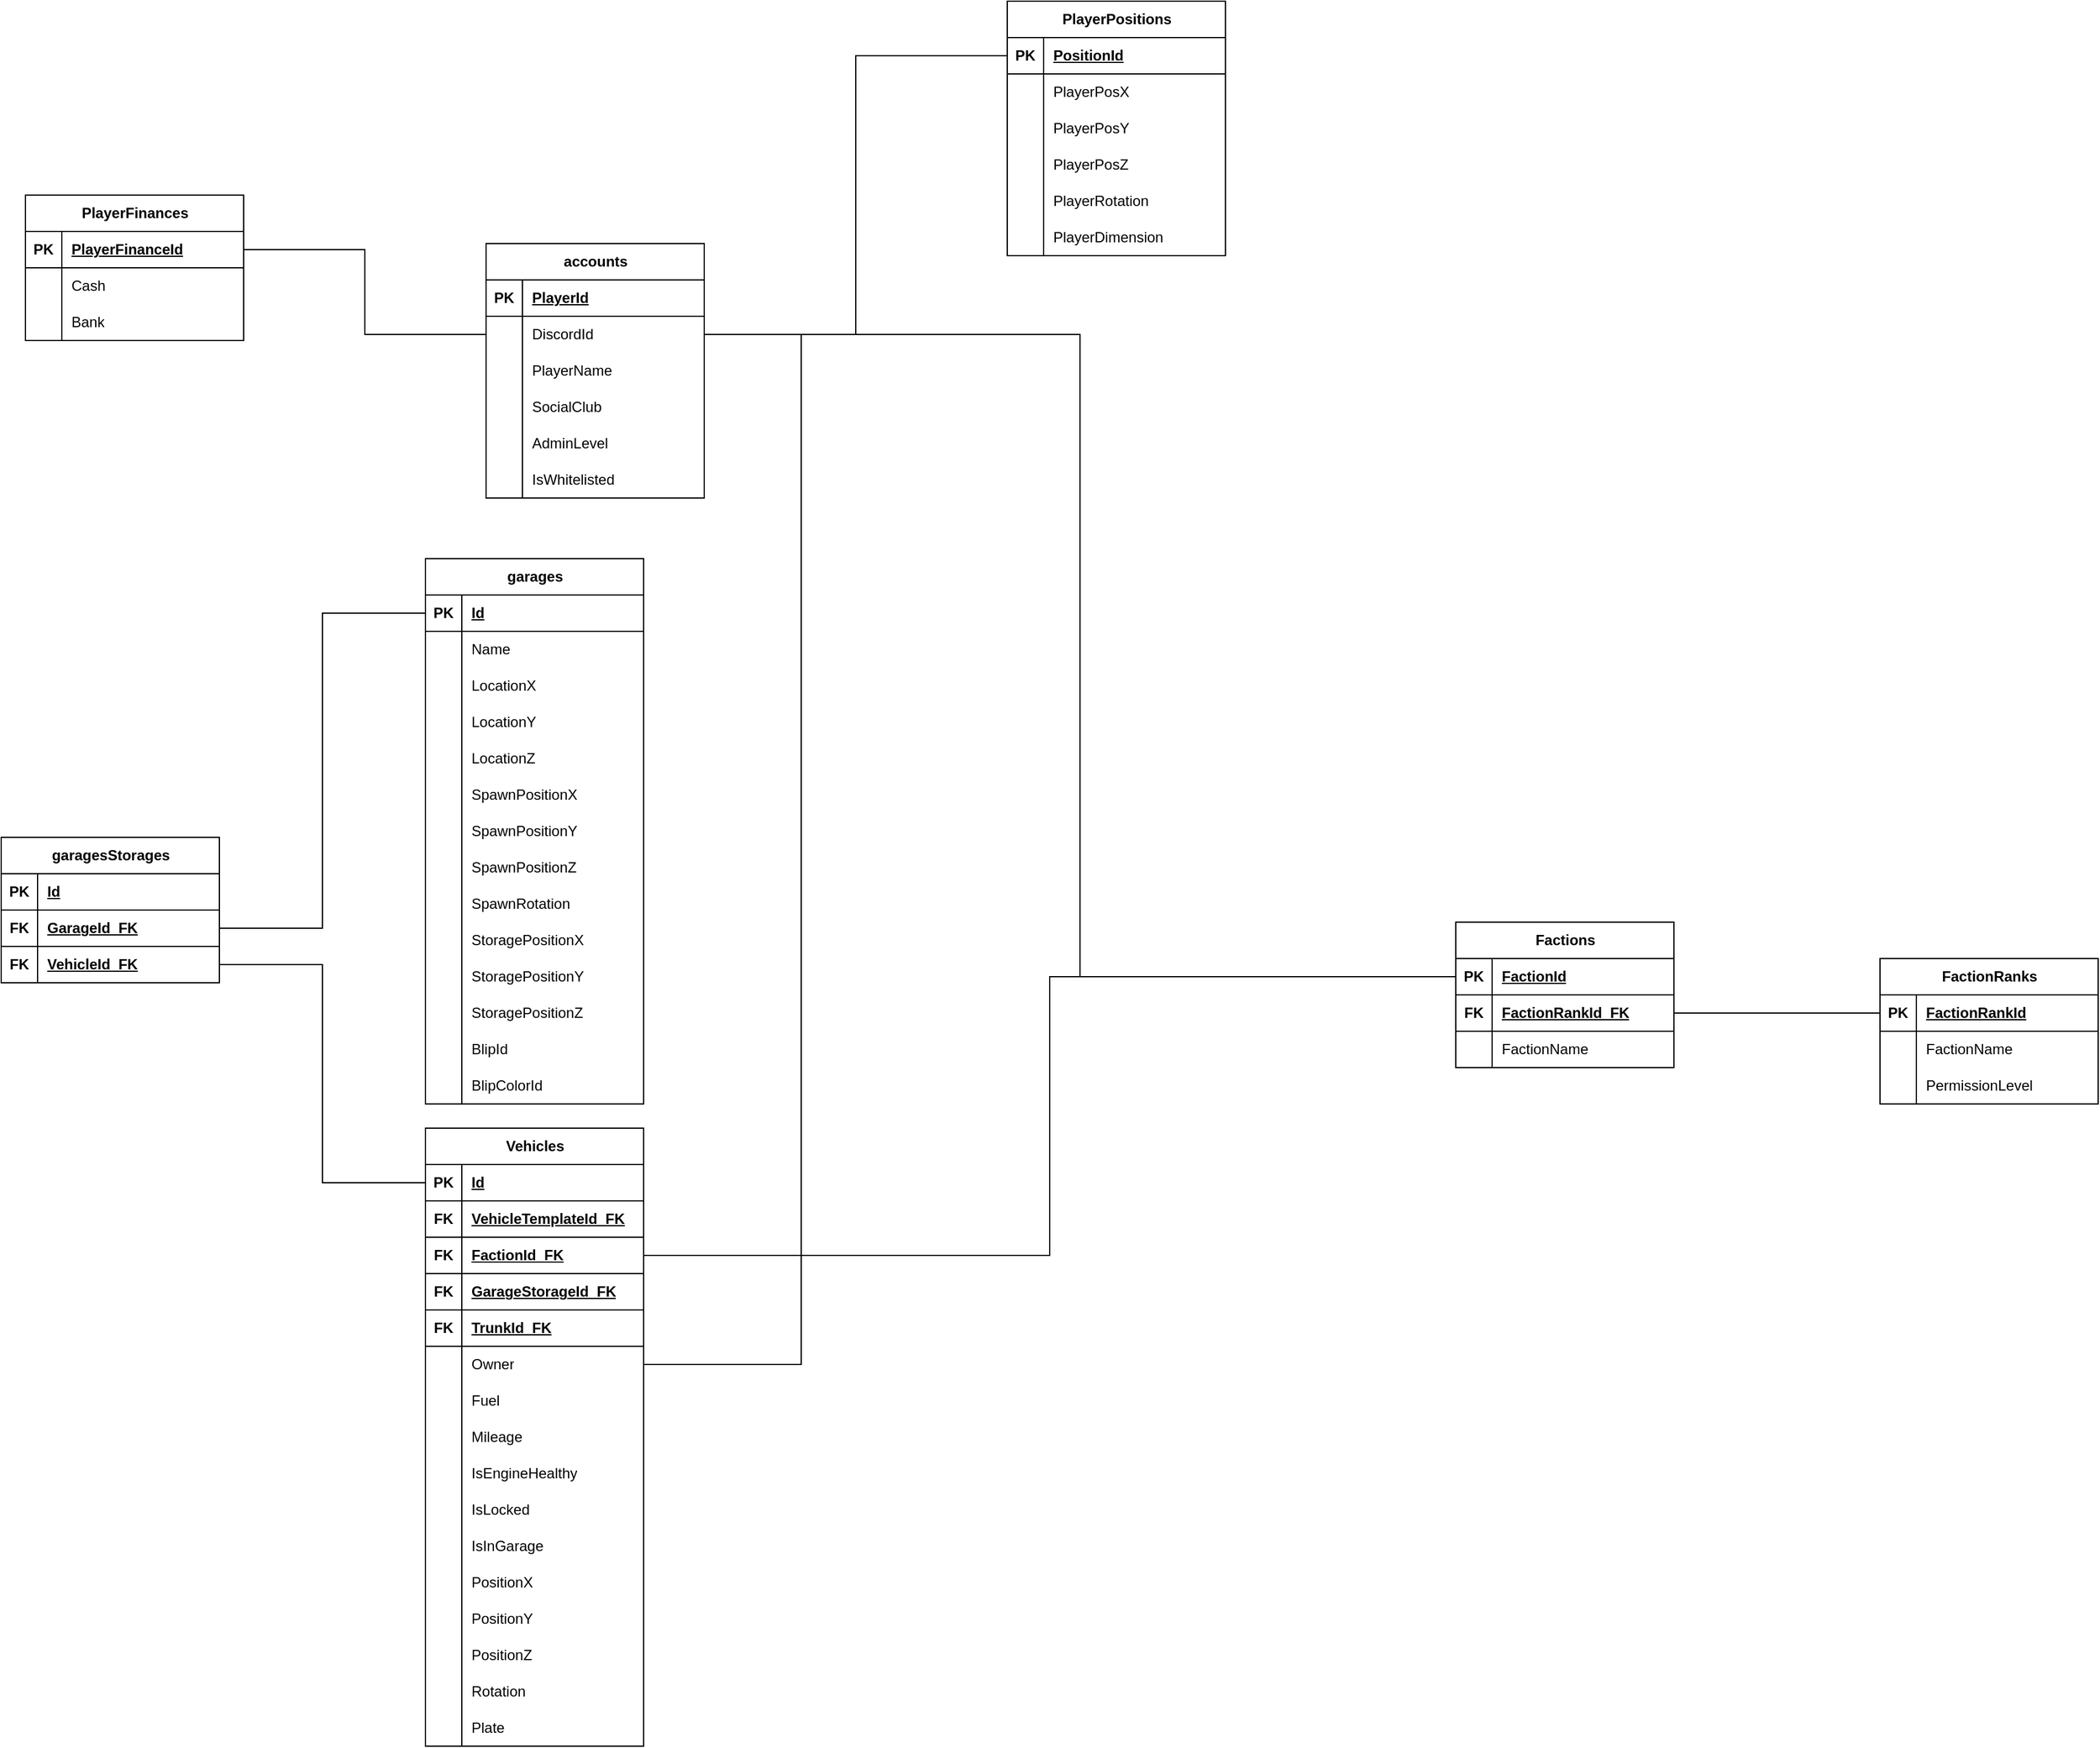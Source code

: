<mxfile version="21.3.7" type="device">
  <diagram name="Seite-1" id="iAsPyJhwWwxlTKR5Zqle">
    <mxGraphModel dx="1912" dy="1043" grid="1" gridSize="10" guides="1" tooltips="1" connect="1" arrows="1" fold="1" page="1" pageScale="1" pageWidth="827" pageHeight="1169" math="0" shadow="0">
      <root>
        <mxCell id="0" />
        <mxCell id="1" parent="0" />
        <object label="&lt;div&gt;accounts&lt;/div&gt;" id="4D9D3q-Gzh59s21tAWhA-1">
          <mxCell style="shape=table;startSize=30;container=1;collapsible=1;childLayout=tableLayout;fixedRows=1;rowLines=0;fontStyle=1;align=center;resizeLast=1;html=1;" parent="1" vertex="1">
            <mxGeometry x="440" y="350" width="180" height="210" as="geometry">
              <mxRectangle x="120" y="150" width="90" height="30" as="alternateBounds" />
            </mxGeometry>
          </mxCell>
        </object>
        <mxCell id="4D9D3q-Gzh59s21tAWhA-2" value="" style="shape=tableRow;horizontal=0;startSize=0;swimlaneHead=0;swimlaneBody=0;fillColor=none;collapsible=0;dropTarget=0;points=[[0,0.5],[1,0.5]];portConstraint=eastwest;top=0;left=0;right=0;bottom=1;" parent="4D9D3q-Gzh59s21tAWhA-1" vertex="1">
          <mxGeometry y="30" width="180" height="30" as="geometry" />
        </mxCell>
        <mxCell id="4D9D3q-Gzh59s21tAWhA-3" value="PK" style="shape=partialRectangle;connectable=0;fillColor=none;top=0;left=0;bottom=0;right=0;fontStyle=1;overflow=hidden;whiteSpace=wrap;html=1;" parent="4D9D3q-Gzh59s21tAWhA-2" vertex="1">
          <mxGeometry width="30" height="30" as="geometry">
            <mxRectangle width="30" height="30" as="alternateBounds" />
          </mxGeometry>
        </mxCell>
        <mxCell id="4D9D3q-Gzh59s21tAWhA-4" value="PlayerId" style="shape=partialRectangle;connectable=0;fillColor=none;top=0;left=0;bottom=0;right=0;align=left;spacingLeft=6;fontStyle=5;overflow=hidden;whiteSpace=wrap;html=1;" parent="4D9D3q-Gzh59s21tAWhA-2" vertex="1">
          <mxGeometry x="30" width="150" height="30" as="geometry">
            <mxRectangle width="150" height="30" as="alternateBounds" />
          </mxGeometry>
        </mxCell>
        <mxCell id="4D9D3q-Gzh59s21tAWhA-5" value="" style="shape=tableRow;horizontal=0;startSize=0;swimlaneHead=0;swimlaneBody=0;fillColor=none;collapsible=0;dropTarget=0;points=[[0,0.5],[1,0.5]];portConstraint=eastwest;top=0;left=0;right=0;bottom=0;" parent="4D9D3q-Gzh59s21tAWhA-1" vertex="1">
          <mxGeometry y="60" width="180" height="30" as="geometry" />
        </mxCell>
        <mxCell id="4D9D3q-Gzh59s21tAWhA-6" value="" style="shape=partialRectangle;connectable=0;fillColor=none;top=0;left=0;bottom=0;right=0;editable=1;overflow=hidden;whiteSpace=wrap;html=1;" parent="4D9D3q-Gzh59s21tAWhA-5" vertex="1">
          <mxGeometry width="30" height="30" as="geometry">
            <mxRectangle width="30" height="30" as="alternateBounds" />
          </mxGeometry>
        </mxCell>
        <mxCell id="4D9D3q-Gzh59s21tAWhA-7" value="DiscordId" style="shape=partialRectangle;connectable=0;fillColor=none;top=0;left=0;bottom=0;right=0;align=left;spacingLeft=6;overflow=hidden;whiteSpace=wrap;html=1;" parent="4D9D3q-Gzh59s21tAWhA-5" vertex="1">
          <mxGeometry x="30" width="150" height="30" as="geometry">
            <mxRectangle width="150" height="30" as="alternateBounds" />
          </mxGeometry>
        </mxCell>
        <mxCell id="4D9D3q-Gzh59s21tAWhA-8" value="" style="shape=tableRow;horizontal=0;startSize=0;swimlaneHead=0;swimlaneBody=0;fillColor=none;collapsible=0;dropTarget=0;points=[[0,0.5],[1,0.5]];portConstraint=eastwest;top=0;left=0;right=0;bottom=0;" parent="4D9D3q-Gzh59s21tAWhA-1" vertex="1">
          <mxGeometry y="90" width="180" height="30" as="geometry" />
        </mxCell>
        <mxCell id="4D9D3q-Gzh59s21tAWhA-9" value="" style="shape=partialRectangle;connectable=0;fillColor=none;top=0;left=0;bottom=0;right=0;editable=1;overflow=hidden;whiteSpace=wrap;html=1;" parent="4D9D3q-Gzh59s21tAWhA-8" vertex="1">
          <mxGeometry width="30" height="30" as="geometry">
            <mxRectangle width="30" height="30" as="alternateBounds" />
          </mxGeometry>
        </mxCell>
        <mxCell id="4D9D3q-Gzh59s21tAWhA-10" value="PlayerName" style="shape=partialRectangle;connectable=0;fillColor=none;top=0;left=0;bottom=0;right=0;align=left;spacingLeft=6;overflow=hidden;whiteSpace=wrap;html=1;" parent="4D9D3q-Gzh59s21tAWhA-8" vertex="1">
          <mxGeometry x="30" width="150" height="30" as="geometry">
            <mxRectangle width="150" height="30" as="alternateBounds" />
          </mxGeometry>
        </mxCell>
        <mxCell id="4D9D3q-Gzh59s21tAWhA-11" value="" style="shape=tableRow;horizontal=0;startSize=0;swimlaneHead=0;swimlaneBody=0;fillColor=none;collapsible=0;dropTarget=0;points=[[0,0.5],[1,0.5]];portConstraint=eastwest;top=0;left=0;right=0;bottom=0;" parent="4D9D3q-Gzh59s21tAWhA-1" vertex="1">
          <mxGeometry y="120" width="180" height="30" as="geometry" />
        </mxCell>
        <mxCell id="4D9D3q-Gzh59s21tAWhA-12" value="" style="shape=partialRectangle;connectable=0;fillColor=none;top=0;left=0;bottom=0;right=0;editable=1;overflow=hidden;whiteSpace=wrap;html=1;" parent="4D9D3q-Gzh59s21tAWhA-11" vertex="1">
          <mxGeometry width="30" height="30" as="geometry">
            <mxRectangle width="30" height="30" as="alternateBounds" />
          </mxGeometry>
        </mxCell>
        <mxCell id="4D9D3q-Gzh59s21tAWhA-13" value="SocialClub" style="shape=partialRectangle;connectable=0;fillColor=none;top=0;left=0;bottom=0;right=0;align=left;spacingLeft=6;overflow=hidden;whiteSpace=wrap;html=1;" parent="4D9D3q-Gzh59s21tAWhA-11" vertex="1">
          <mxGeometry x="30" width="150" height="30" as="geometry">
            <mxRectangle width="150" height="30" as="alternateBounds" />
          </mxGeometry>
        </mxCell>
        <mxCell id="4D9D3q-Gzh59s21tAWhA-27" value="" style="shape=tableRow;horizontal=0;startSize=0;swimlaneHead=0;swimlaneBody=0;fillColor=none;collapsible=0;dropTarget=0;points=[[0,0.5],[1,0.5]];portConstraint=eastwest;top=0;left=0;right=0;bottom=0;" parent="4D9D3q-Gzh59s21tAWhA-1" vertex="1">
          <mxGeometry y="150" width="180" height="30" as="geometry" />
        </mxCell>
        <mxCell id="4D9D3q-Gzh59s21tAWhA-28" value="" style="shape=partialRectangle;connectable=0;fillColor=none;top=0;left=0;bottom=0;right=0;editable=1;overflow=hidden;whiteSpace=wrap;html=1;" parent="4D9D3q-Gzh59s21tAWhA-27" vertex="1">
          <mxGeometry width="30" height="30" as="geometry">
            <mxRectangle width="30" height="30" as="alternateBounds" />
          </mxGeometry>
        </mxCell>
        <mxCell id="4D9D3q-Gzh59s21tAWhA-29" value="&lt;div&gt;AdminLevel&lt;/div&gt;" style="shape=partialRectangle;connectable=0;fillColor=none;top=0;left=0;bottom=0;right=0;align=left;spacingLeft=6;overflow=hidden;whiteSpace=wrap;html=1;" parent="4D9D3q-Gzh59s21tAWhA-27" vertex="1">
          <mxGeometry x="30" width="150" height="30" as="geometry">
            <mxRectangle width="150" height="30" as="alternateBounds" />
          </mxGeometry>
        </mxCell>
        <mxCell id="UrAiMQTZQ1FOnCAFQvyL-2" value="" style="shape=tableRow;horizontal=0;startSize=0;swimlaneHead=0;swimlaneBody=0;fillColor=none;collapsible=0;dropTarget=0;points=[[0,0.5],[1,0.5]];portConstraint=eastwest;top=0;left=0;right=0;bottom=0;" parent="4D9D3q-Gzh59s21tAWhA-1" vertex="1">
          <mxGeometry y="180" width="180" height="30" as="geometry" />
        </mxCell>
        <mxCell id="UrAiMQTZQ1FOnCAFQvyL-3" value="" style="shape=partialRectangle;connectable=0;fillColor=none;top=0;left=0;bottom=0;right=0;editable=1;overflow=hidden;whiteSpace=wrap;html=1;" parent="UrAiMQTZQ1FOnCAFQvyL-2" vertex="1">
          <mxGeometry width="30" height="30" as="geometry">
            <mxRectangle width="30" height="30" as="alternateBounds" />
          </mxGeometry>
        </mxCell>
        <mxCell id="UrAiMQTZQ1FOnCAFQvyL-4" value="IsWhitelisted" style="shape=partialRectangle;connectable=0;fillColor=none;top=0;left=0;bottom=0;right=0;align=left;spacingLeft=6;overflow=hidden;whiteSpace=wrap;html=1;" parent="UrAiMQTZQ1FOnCAFQvyL-2" vertex="1">
          <mxGeometry x="30" width="150" height="30" as="geometry">
            <mxRectangle width="150" height="30" as="alternateBounds" />
          </mxGeometry>
        </mxCell>
        <mxCell id="4D9D3q-Gzh59s21tAWhA-30" value="PlayerPositions" style="shape=table;startSize=30;container=1;collapsible=1;childLayout=tableLayout;fixedRows=1;rowLines=0;fontStyle=1;align=center;resizeLast=1;html=1;" parent="1" vertex="1">
          <mxGeometry x="870" y="150" width="180" height="210" as="geometry" />
        </mxCell>
        <mxCell id="4D9D3q-Gzh59s21tAWhA-31" value="" style="shape=tableRow;horizontal=0;startSize=0;swimlaneHead=0;swimlaneBody=0;fillColor=none;collapsible=0;dropTarget=0;points=[[0,0.5],[1,0.5]];portConstraint=eastwest;top=0;left=0;right=0;bottom=1;" parent="4D9D3q-Gzh59s21tAWhA-30" vertex="1">
          <mxGeometry y="30" width="180" height="30" as="geometry" />
        </mxCell>
        <mxCell id="4D9D3q-Gzh59s21tAWhA-32" value="PK" style="shape=partialRectangle;connectable=0;fillColor=none;top=0;left=0;bottom=0;right=0;fontStyle=1;overflow=hidden;whiteSpace=wrap;html=1;" parent="4D9D3q-Gzh59s21tAWhA-31" vertex="1">
          <mxGeometry width="30" height="30" as="geometry">
            <mxRectangle width="30" height="30" as="alternateBounds" />
          </mxGeometry>
        </mxCell>
        <mxCell id="4D9D3q-Gzh59s21tAWhA-33" value="PositionId" style="shape=partialRectangle;connectable=0;fillColor=none;top=0;left=0;bottom=0;right=0;align=left;spacingLeft=6;fontStyle=5;overflow=hidden;whiteSpace=wrap;html=1;" parent="4D9D3q-Gzh59s21tAWhA-31" vertex="1">
          <mxGeometry x="30" width="150" height="30" as="geometry">
            <mxRectangle width="150" height="30" as="alternateBounds" />
          </mxGeometry>
        </mxCell>
        <mxCell id="4D9D3q-Gzh59s21tAWhA-34" value="" style="shape=tableRow;horizontal=0;startSize=0;swimlaneHead=0;swimlaneBody=0;fillColor=none;collapsible=0;dropTarget=0;points=[[0,0.5],[1,0.5]];portConstraint=eastwest;top=0;left=0;right=0;bottom=0;" parent="4D9D3q-Gzh59s21tAWhA-30" vertex="1">
          <mxGeometry y="60" width="180" height="30" as="geometry" />
        </mxCell>
        <mxCell id="4D9D3q-Gzh59s21tAWhA-35" value="" style="shape=partialRectangle;connectable=0;fillColor=none;top=0;left=0;bottom=0;right=0;editable=1;overflow=hidden;whiteSpace=wrap;html=1;" parent="4D9D3q-Gzh59s21tAWhA-34" vertex="1">
          <mxGeometry width="30" height="30" as="geometry">
            <mxRectangle width="30" height="30" as="alternateBounds" />
          </mxGeometry>
        </mxCell>
        <mxCell id="4D9D3q-Gzh59s21tAWhA-36" value="PlayerPosX" style="shape=partialRectangle;connectable=0;fillColor=none;top=0;left=0;bottom=0;right=0;align=left;spacingLeft=6;overflow=hidden;whiteSpace=wrap;html=1;" parent="4D9D3q-Gzh59s21tAWhA-34" vertex="1">
          <mxGeometry x="30" width="150" height="30" as="geometry">
            <mxRectangle width="150" height="30" as="alternateBounds" />
          </mxGeometry>
        </mxCell>
        <mxCell id="4D9D3q-Gzh59s21tAWhA-37" value="" style="shape=tableRow;horizontal=0;startSize=0;swimlaneHead=0;swimlaneBody=0;fillColor=none;collapsible=0;dropTarget=0;points=[[0,0.5],[1,0.5]];portConstraint=eastwest;top=0;left=0;right=0;bottom=0;" parent="4D9D3q-Gzh59s21tAWhA-30" vertex="1">
          <mxGeometry y="90" width="180" height="30" as="geometry" />
        </mxCell>
        <mxCell id="4D9D3q-Gzh59s21tAWhA-38" value="" style="shape=partialRectangle;connectable=0;fillColor=none;top=0;left=0;bottom=0;right=0;editable=1;overflow=hidden;whiteSpace=wrap;html=1;" parent="4D9D3q-Gzh59s21tAWhA-37" vertex="1">
          <mxGeometry width="30" height="30" as="geometry">
            <mxRectangle width="30" height="30" as="alternateBounds" />
          </mxGeometry>
        </mxCell>
        <mxCell id="4D9D3q-Gzh59s21tAWhA-39" value="PlayerPosY" style="shape=partialRectangle;connectable=0;fillColor=none;top=0;left=0;bottom=0;right=0;align=left;spacingLeft=6;overflow=hidden;whiteSpace=wrap;html=1;" parent="4D9D3q-Gzh59s21tAWhA-37" vertex="1">
          <mxGeometry x="30" width="150" height="30" as="geometry">
            <mxRectangle width="150" height="30" as="alternateBounds" />
          </mxGeometry>
        </mxCell>
        <mxCell id="4D9D3q-Gzh59s21tAWhA-40" value="" style="shape=tableRow;horizontal=0;startSize=0;swimlaneHead=0;swimlaneBody=0;fillColor=none;collapsible=0;dropTarget=0;points=[[0,0.5],[1,0.5]];portConstraint=eastwest;top=0;left=0;right=0;bottom=0;" parent="4D9D3q-Gzh59s21tAWhA-30" vertex="1">
          <mxGeometry y="120" width="180" height="30" as="geometry" />
        </mxCell>
        <mxCell id="4D9D3q-Gzh59s21tAWhA-41" value="" style="shape=partialRectangle;connectable=0;fillColor=none;top=0;left=0;bottom=0;right=0;editable=1;overflow=hidden;whiteSpace=wrap;html=1;" parent="4D9D3q-Gzh59s21tAWhA-40" vertex="1">
          <mxGeometry width="30" height="30" as="geometry">
            <mxRectangle width="30" height="30" as="alternateBounds" />
          </mxGeometry>
        </mxCell>
        <mxCell id="4D9D3q-Gzh59s21tAWhA-42" value="PlayerPosZ" style="shape=partialRectangle;connectable=0;fillColor=none;top=0;left=0;bottom=0;right=0;align=left;spacingLeft=6;overflow=hidden;whiteSpace=wrap;html=1;" parent="4D9D3q-Gzh59s21tAWhA-40" vertex="1">
          <mxGeometry x="30" width="150" height="30" as="geometry">
            <mxRectangle width="150" height="30" as="alternateBounds" />
          </mxGeometry>
        </mxCell>
        <mxCell id="4D9D3q-Gzh59s21tAWhA-46" value="" style="shape=tableRow;horizontal=0;startSize=0;swimlaneHead=0;swimlaneBody=0;fillColor=none;collapsible=0;dropTarget=0;points=[[0,0.5],[1,0.5]];portConstraint=eastwest;top=0;left=0;right=0;bottom=0;" parent="4D9D3q-Gzh59s21tAWhA-30" vertex="1">
          <mxGeometry y="150" width="180" height="30" as="geometry" />
        </mxCell>
        <mxCell id="4D9D3q-Gzh59s21tAWhA-47" value="" style="shape=partialRectangle;connectable=0;fillColor=none;top=0;left=0;bottom=0;right=0;editable=1;overflow=hidden;whiteSpace=wrap;html=1;" parent="4D9D3q-Gzh59s21tAWhA-46" vertex="1">
          <mxGeometry width="30" height="30" as="geometry">
            <mxRectangle width="30" height="30" as="alternateBounds" />
          </mxGeometry>
        </mxCell>
        <mxCell id="4D9D3q-Gzh59s21tAWhA-48" value="PlayerRotation" style="shape=partialRectangle;connectable=0;fillColor=none;top=0;left=0;bottom=0;right=0;align=left;spacingLeft=6;overflow=hidden;whiteSpace=wrap;html=1;" parent="4D9D3q-Gzh59s21tAWhA-46" vertex="1">
          <mxGeometry x="30" width="150" height="30" as="geometry">
            <mxRectangle width="150" height="30" as="alternateBounds" />
          </mxGeometry>
        </mxCell>
        <mxCell id="4D9D3q-Gzh59s21tAWhA-49" value="" style="shape=tableRow;horizontal=0;startSize=0;swimlaneHead=0;swimlaneBody=0;fillColor=none;collapsible=0;dropTarget=0;points=[[0,0.5],[1,0.5]];portConstraint=eastwest;top=0;left=0;right=0;bottom=0;" parent="4D9D3q-Gzh59s21tAWhA-30" vertex="1">
          <mxGeometry y="180" width="180" height="30" as="geometry" />
        </mxCell>
        <mxCell id="4D9D3q-Gzh59s21tAWhA-50" value="" style="shape=partialRectangle;connectable=0;fillColor=none;top=0;left=0;bottom=0;right=0;editable=1;overflow=hidden;whiteSpace=wrap;html=1;" parent="4D9D3q-Gzh59s21tAWhA-49" vertex="1">
          <mxGeometry width="30" height="30" as="geometry">
            <mxRectangle width="30" height="30" as="alternateBounds" />
          </mxGeometry>
        </mxCell>
        <mxCell id="4D9D3q-Gzh59s21tAWhA-51" value="PlayerDimension" style="shape=partialRectangle;connectable=0;fillColor=none;top=0;left=0;bottom=0;right=0;align=left;spacingLeft=6;overflow=hidden;whiteSpace=wrap;html=1;" parent="4D9D3q-Gzh59s21tAWhA-49" vertex="1">
          <mxGeometry x="30" width="150" height="30" as="geometry">
            <mxRectangle width="150" height="30" as="alternateBounds" />
          </mxGeometry>
        </mxCell>
        <mxCell id="4D9D3q-Gzh59s21tAWhA-52" value="" style="endArrow=none;html=1;rounded=0;exitX=1;exitY=0.5;exitDx=0;exitDy=0;edgeStyle=orthogonalEdgeStyle;entryX=0;entryY=0.5;entryDx=0;entryDy=0;" parent="1" source="4D9D3q-Gzh59s21tAWhA-5" target="4D9D3q-Gzh59s21tAWhA-31" edge="1">
          <mxGeometry relative="1" as="geometry">
            <mxPoint x="710" y="360" as="sourcePoint" />
            <mxPoint x="870" y="265" as="targetPoint" />
          </mxGeometry>
        </mxCell>
        <mxCell id="4D9D3q-Gzh59s21tAWhA-58" value="Factions" style="shape=table;startSize=30;container=1;collapsible=1;childLayout=tableLayout;fixedRows=1;rowLines=0;fontStyle=1;align=center;resizeLast=1;html=1;" parent="1" vertex="1">
          <mxGeometry x="1240" y="910" width="180" height="120" as="geometry" />
        </mxCell>
        <mxCell id="4D9D3q-Gzh59s21tAWhA-59" value="" style="shape=tableRow;horizontal=0;startSize=0;swimlaneHead=0;swimlaneBody=0;fillColor=none;collapsible=0;dropTarget=0;points=[[0,0.5],[1,0.5]];portConstraint=eastwest;top=0;left=0;right=0;bottom=1;" parent="4D9D3q-Gzh59s21tAWhA-58" vertex="1">
          <mxGeometry y="30" width="180" height="30" as="geometry" />
        </mxCell>
        <mxCell id="4D9D3q-Gzh59s21tAWhA-60" value="PK" style="shape=partialRectangle;connectable=0;fillColor=none;top=0;left=0;bottom=0;right=0;fontStyle=1;overflow=hidden;whiteSpace=wrap;html=1;" parent="4D9D3q-Gzh59s21tAWhA-59" vertex="1">
          <mxGeometry width="30" height="30" as="geometry">
            <mxRectangle width="30" height="30" as="alternateBounds" />
          </mxGeometry>
        </mxCell>
        <mxCell id="4D9D3q-Gzh59s21tAWhA-61" value="FactionId" style="shape=partialRectangle;connectable=0;fillColor=none;top=0;left=0;bottom=0;right=0;align=left;spacingLeft=6;fontStyle=5;overflow=hidden;whiteSpace=wrap;html=1;" parent="4D9D3q-Gzh59s21tAWhA-59" vertex="1">
          <mxGeometry x="30" width="150" height="30" as="geometry">
            <mxRectangle width="150" height="30" as="alternateBounds" />
          </mxGeometry>
        </mxCell>
        <mxCell id="4D9D3q-Gzh59s21tAWhA-71" value="" style="shape=tableRow;horizontal=0;startSize=0;swimlaneHead=0;swimlaneBody=0;fillColor=none;collapsible=0;dropTarget=0;points=[[0,0.5],[1,0.5]];portConstraint=eastwest;top=0;left=0;right=0;bottom=1;" parent="4D9D3q-Gzh59s21tAWhA-58" vertex="1">
          <mxGeometry y="60" width="180" height="30" as="geometry" />
        </mxCell>
        <mxCell id="4D9D3q-Gzh59s21tAWhA-72" value="FK" style="shape=partialRectangle;connectable=0;fillColor=none;top=0;left=0;bottom=0;right=0;fontStyle=1;overflow=hidden;whiteSpace=wrap;html=1;" parent="4D9D3q-Gzh59s21tAWhA-71" vertex="1">
          <mxGeometry width="30" height="30" as="geometry">
            <mxRectangle width="30" height="30" as="alternateBounds" />
          </mxGeometry>
        </mxCell>
        <mxCell id="4D9D3q-Gzh59s21tAWhA-73" value="FactionRankId_FK" style="shape=partialRectangle;connectable=0;fillColor=none;top=0;left=0;bottom=0;right=0;align=left;spacingLeft=6;fontStyle=5;overflow=hidden;whiteSpace=wrap;html=1;" parent="4D9D3q-Gzh59s21tAWhA-71" vertex="1">
          <mxGeometry x="30" width="150" height="30" as="geometry">
            <mxRectangle width="150" height="30" as="alternateBounds" />
          </mxGeometry>
        </mxCell>
        <mxCell id="4D9D3q-Gzh59s21tAWhA-62" value="" style="shape=tableRow;horizontal=0;startSize=0;swimlaneHead=0;swimlaneBody=0;fillColor=none;collapsible=0;dropTarget=0;points=[[0,0.5],[1,0.5]];portConstraint=eastwest;top=0;left=0;right=0;bottom=0;" parent="4D9D3q-Gzh59s21tAWhA-58" vertex="1">
          <mxGeometry y="90" width="180" height="30" as="geometry" />
        </mxCell>
        <mxCell id="4D9D3q-Gzh59s21tAWhA-63" value="" style="shape=partialRectangle;connectable=0;fillColor=none;top=0;left=0;bottom=0;right=0;editable=1;overflow=hidden;whiteSpace=wrap;html=1;" parent="4D9D3q-Gzh59s21tAWhA-62" vertex="1">
          <mxGeometry width="30" height="30" as="geometry">
            <mxRectangle width="30" height="30" as="alternateBounds" />
          </mxGeometry>
        </mxCell>
        <mxCell id="4D9D3q-Gzh59s21tAWhA-64" value="FactionName" style="shape=partialRectangle;connectable=0;fillColor=none;top=0;left=0;bottom=0;right=0;align=left;spacingLeft=6;overflow=hidden;whiteSpace=wrap;html=1;" parent="4D9D3q-Gzh59s21tAWhA-62" vertex="1">
          <mxGeometry x="30" width="150" height="30" as="geometry">
            <mxRectangle width="150" height="30" as="alternateBounds" />
          </mxGeometry>
        </mxCell>
        <mxCell id="4D9D3q-Gzh59s21tAWhA-77" value="" style="endArrow=none;html=1;rounded=0;exitX=1;exitY=0.5;exitDx=0;exitDy=0;edgeStyle=orthogonalEdgeStyle;entryX=0;entryY=0.5;entryDx=0;entryDy=0;" parent="1" source="4D9D3q-Gzh59s21tAWhA-5" target="4D9D3q-Gzh59s21tAWhA-59" edge="1">
          <mxGeometry relative="1" as="geometry">
            <mxPoint x="620" y="455" as="sourcePoint" />
            <mxPoint x="800" y="480" as="targetPoint" />
          </mxGeometry>
        </mxCell>
        <mxCell id="4D9D3q-Gzh59s21tAWhA-79" value="FactionRanks" style="shape=table;startSize=30;container=1;collapsible=1;childLayout=tableLayout;fixedRows=1;rowLines=0;fontStyle=1;align=center;resizeLast=1;html=1;" parent="1" vertex="1">
          <mxGeometry x="1590" y="940" width="180" height="120" as="geometry" />
        </mxCell>
        <mxCell id="4D9D3q-Gzh59s21tAWhA-80" value="" style="shape=tableRow;horizontal=0;startSize=0;swimlaneHead=0;swimlaneBody=0;fillColor=none;collapsible=0;dropTarget=0;points=[[0,0.5],[1,0.5]];portConstraint=eastwest;top=0;left=0;right=0;bottom=1;" parent="4D9D3q-Gzh59s21tAWhA-79" vertex="1">
          <mxGeometry y="30" width="180" height="30" as="geometry" />
        </mxCell>
        <mxCell id="4D9D3q-Gzh59s21tAWhA-81" value="PK" style="shape=partialRectangle;connectable=0;fillColor=none;top=0;left=0;bottom=0;right=0;fontStyle=1;overflow=hidden;whiteSpace=wrap;html=1;" parent="4D9D3q-Gzh59s21tAWhA-80" vertex="1">
          <mxGeometry width="30" height="30" as="geometry">
            <mxRectangle width="30" height="30" as="alternateBounds" />
          </mxGeometry>
        </mxCell>
        <mxCell id="4D9D3q-Gzh59s21tAWhA-82" value="FactionRankId" style="shape=partialRectangle;connectable=0;fillColor=none;top=0;left=0;bottom=0;right=0;align=left;spacingLeft=6;fontStyle=5;overflow=hidden;whiteSpace=wrap;html=1;" parent="4D9D3q-Gzh59s21tAWhA-80" vertex="1">
          <mxGeometry x="30" width="150" height="30" as="geometry">
            <mxRectangle width="150" height="30" as="alternateBounds" />
          </mxGeometry>
        </mxCell>
        <mxCell id="4D9D3q-Gzh59s21tAWhA-86" value="" style="shape=tableRow;horizontal=0;startSize=0;swimlaneHead=0;swimlaneBody=0;fillColor=none;collapsible=0;dropTarget=0;points=[[0,0.5],[1,0.5]];portConstraint=eastwest;top=0;left=0;right=0;bottom=0;" parent="4D9D3q-Gzh59s21tAWhA-79" vertex="1">
          <mxGeometry y="60" width="180" height="30" as="geometry" />
        </mxCell>
        <mxCell id="4D9D3q-Gzh59s21tAWhA-87" value="" style="shape=partialRectangle;connectable=0;fillColor=none;top=0;left=0;bottom=0;right=0;editable=1;overflow=hidden;whiteSpace=wrap;html=1;" parent="4D9D3q-Gzh59s21tAWhA-86" vertex="1">
          <mxGeometry width="30" height="30" as="geometry">
            <mxRectangle width="30" height="30" as="alternateBounds" />
          </mxGeometry>
        </mxCell>
        <mxCell id="4D9D3q-Gzh59s21tAWhA-88" value="FactionName" style="shape=partialRectangle;connectable=0;fillColor=none;top=0;left=0;bottom=0;right=0;align=left;spacingLeft=6;overflow=hidden;whiteSpace=wrap;html=1;" parent="4D9D3q-Gzh59s21tAWhA-86" vertex="1">
          <mxGeometry x="30" width="150" height="30" as="geometry">
            <mxRectangle width="150" height="30" as="alternateBounds" />
          </mxGeometry>
        </mxCell>
        <mxCell id="4D9D3q-Gzh59s21tAWhA-89" value="" style="shape=tableRow;horizontal=0;startSize=0;swimlaneHead=0;swimlaneBody=0;fillColor=none;collapsible=0;dropTarget=0;points=[[0,0.5],[1,0.5]];portConstraint=eastwest;top=0;left=0;right=0;bottom=0;" parent="4D9D3q-Gzh59s21tAWhA-79" vertex="1">
          <mxGeometry y="90" width="180" height="30" as="geometry" />
        </mxCell>
        <mxCell id="4D9D3q-Gzh59s21tAWhA-90" value="" style="shape=partialRectangle;connectable=0;fillColor=none;top=0;left=0;bottom=0;right=0;editable=1;overflow=hidden;whiteSpace=wrap;html=1;" parent="4D9D3q-Gzh59s21tAWhA-89" vertex="1">
          <mxGeometry width="30" height="30" as="geometry">
            <mxRectangle width="30" height="30" as="alternateBounds" />
          </mxGeometry>
        </mxCell>
        <mxCell id="4D9D3q-Gzh59s21tAWhA-91" value="PermissionLevel" style="shape=partialRectangle;connectable=0;fillColor=none;top=0;left=0;bottom=0;right=0;align=left;spacingLeft=6;overflow=hidden;whiteSpace=wrap;html=1;" parent="4D9D3q-Gzh59s21tAWhA-89" vertex="1">
          <mxGeometry x="30" width="150" height="30" as="geometry">
            <mxRectangle width="150" height="30" as="alternateBounds" />
          </mxGeometry>
        </mxCell>
        <mxCell id="4D9D3q-Gzh59s21tAWhA-95" value="" style="endArrow=none;html=1;rounded=0;exitX=1;exitY=0.5;exitDx=0;exitDy=0;edgeStyle=orthogonalEdgeStyle;entryX=0;entryY=0.5;entryDx=0;entryDy=0;" parent="1" source="4D9D3q-Gzh59s21tAWhA-71" target="4D9D3q-Gzh59s21tAWhA-80" edge="1">
          <mxGeometry relative="1" as="geometry">
            <mxPoint x="1430" y="1195" as="sourcePoint" />
            <mxPoint x="1680" y="1255" as="targetPoint" />
          </mxGeometry>
        </mxCell>
        <mxCell id="4D9D3q-Gzh59s21tAWhA-96" value="PlayerFinances" style="shape=table;startSize=30;container=1;collapsible=1;childLayout=tableLayout;fixedRows=1;rowLines=0;fontStyle=1;align=center;resizeLast=1;html=1;" parent="1" vertex="1">
          <mxGeometry x="60" y="310" width="180" height="120" as="geometry" />
        </mxCell>
        <mxCell id="4D9D3q-Gzh59s21tAWhA-97" value="" style="shape=tableRow;horizontal=0;startSize=0;swimlaneHead=0;swimlaneBody=0;fillColor=none;collapsible=0;dropTarget=0;points=[[0,0.5],[1,0.5]];portConstraint=eastwest;top=0;left=0;right=0;bottom=1;" parent="4D9D3q-Gzh59s21tAWhA-96" vertex="1">
          <mxGeometry y="30" width="180" height="30" as="geometry" />
        </mxCell>
        <mxCell id="4D9D3q-Gzh59s21tAWhA-98" value="PK" style="shape=partialRectangle;connectable=0;fillColor=none;top=0;left=0;bottom=0;right=0;fontStyle=1;overflow=hidden;whiteSpace=wrap;html=1;" parent="4D9D3q-Gzh59s21tAWhA-97" vertex="1">
          <mxGeometry width="30" height="30" as="geometry">
            <mxRectangle width="30" height="30" as="alternateBounds" />
          </mxGeometry>
        </mxCell>
        <mxCell id="4D9D3q-Gzh59s21tAWhA-99" value="PlayerFinanceId" style="shape=partialRectangle;connectable=0;fillColor=none;top=0;left=0;bottom=0;right=0;align=left;spacingLeft=6;fontStyle=5;overflow=hidden;whiteSpace=wrap;html=1;" parent="4D9D3q-Gzh59s21tAWhA-97" vertex="1">
          <mxGeometry x="30" width="150" height="30" as="geometry">
            <mxRectangle width="150" height="30" as="alternateBounds" />
          </mxGeometry>
        </mxCell>
        <mxCell id="4D9D3q-Gzh59s21tAWhA-100" value="" style="shape=tableRow;horizontal=0;startSize=0;swimlaneHead=0;swimlaneBody=0;fillColor=none;collapsible=0;dropTarget=0;points=[[0,0.5],[1,0.5]];portConstraint=eastwest;top=0;left=0;right=0;bottom=0;" parent="4D9D3q-Gzh59s21tAWhA-96" vertex="1">
          <mxGeometry y="60" width="180" height="30" as="geometry" />
        </mxCell>
        <mxCell id="4D9D3q-Gzh59s21tAWhA-101" value="" style="shape=partialRectangle;connectable=0;fillColor=none;top=0;left=0;bottom=0;right=0;editable=1;overflow=hidden;whiteSpace=wrap;html=1;" parent="4D9D3q-Gzh59s21tAWhA-100" vertex="1">
          <mxGeometry width="30" height="30" as="geometry">
            <mxRectangle width="30" height="30" as="alternateBounds" />
          </mxGeometry>
        </mxCell>
        <mxCell id="4D9D3q-Gzh59s21tAWhA-102" value="Cash" style="shape=partialRectangle;connectable=0;fillColor=none;top=0;left=0;bottom=0;right=0;align=left;spacingLeft=6;overflow=hidden;whiteSpace=wrap;html=1;" parent="4D9D3q-Gzh59s21tAWhA-100" vertex="1">
          <mxGeometry x="30" width="150" height="30" as="geometry">
            <mxRectangle width="150" height="30" as="alternateBounds" />
          </mxGeometry>
        </mxCell>
        <mxCell id="4D9D3q-Gzh59s21tAWhA-103" value="" style="shape=tableRow;horizontal=0;startSize=0;swimlaneHead=0;swimlaneBody=0;fillColor=none;collapsible=0;dropTarget=0;points=[[0,0.5],[1,0.5]];portConstraint=eastwest;top=0;left=0;right=0;bottom=0;" parent="4D9D3q-Gzh59s21tAWhA-96" vertex="1">
          <mxGeometry y="90" width="180" height="30" as="geometry" />
        </mxCell>
        <mxCell id="4D9D3q-Gzh59s21tAWhA-104" value="" style="shape=partialRectangle;connectable=0;fillColor=none;top=0;left=0;bottom=0;right=0;editable=1;overflow=hidden;whiteSpace=wrap;html=1;" parent="4D9D3q-Gzh59s21tAWhA-103" vertex="1">
          <mxGeometry width="30" height="30" as="geometry">
            <mxRectangle width="30" height="30" as="alternateBounds" />
          </mxGeometry>
        </mxCell>
        <mxCell id="4D9D3q-Gzh59s21tAWhA-105" value="Bank" style="shape=partialRectangle;connectable=0;fillColor=none;top=0;left=0;bottom=0;right=0;align=left;spacingLeft=6;overflow=hidden;whiteSpace=wrap;html=1;" parent="4D9D3q-Gzh59s21tAWhA-103" vertex="1">
          <mxGeometry x="30" width="150" height="30" as="geometry">
            <mxRectangle width="150" height="30" as="alternateBounds" />
          </mxGeometry>
        </mxCell>
        <mxCell id="UrAiMQTZQ1FOnCAFQvyL-5" value="" style="endArrow=none;html=1;rounded=0;edgeStyle=orthogonalEdgeStyle;entryX=0;entryY=0.5;entryDx=0;entryDy=0;" parent="1" source="4D9D3q-Gzh59s21tAWhA-97" target="4D9D3q-Gzh59s21tAWhA-5" edge="1">
          <mxGeometry relative="1" as="geometry">
            <mxPoint x="250" y="360" as="sourcePoint" />
            <mxPoint x="430" y="550" as="targetPoint" />
          </mxGeometry>
        </mxCell>
        <object label="garages" id="voeMO8-s5ksLRs-RA6RB-1">
          <mxCell style="shape=table;startSize=30;container=1;collapsible=1;childLayout=tableLayout;fixedRows=1;rowLines=0;fontStyle=1;align=center;resizeLast=1;html=1;" vertex="1" parent="1">
            <mxGeometry x="390" y="610" width="180" height="450" as="geometry">
              <mxRectangle x="120" y="150" width="90" height="30" as="alternateBounds" />
            </mxGeometry>
          </mxCell>
        </object>
        <mxCell id="voeMO8-s5ksLRs-RA6RB-2" value="" style="shape=tableRow;horizontal=0;startSize=0;swimlaneHead=0;swimlaneBody=0;fillColor=none;collapsible=0;dropTarget=0;points=[[0,0.5],[1,0.5]];portConstraint=eastwest;top=0;left=0;right=0;bottom=1;" vertex="1" parent="voeMO8-s5ksLRs-RA6RB-1">
          <mxGeometry y="30" width="180" height="30" as="geometry" />
        </mxCell>
        <mxCell id="voeMO8-s5ksLRs-RA6RB-3" value="PK" style="shape=partialRectangle;connectable=0;fillColor=none;top=0;left=0;bottom=0;right=0;fontStyle=1;overflow=hidden;whiteSpace=wrap;html=1;" vertex="1" parent="voeMO8-s5ksLRs-RA6RB-2">
          <mxGeometry width="30" height="30" as="geometry">
            <mxRectangle width="30" height="30" as="alternateBounds" />
          </mxGeometry>
        </mxCell>
        <mxCell id="voeMO8-s5ksLRs-RA6RB-4" value="Id" style="shape=partialRectangle;connectable=0;fillColor=none;top=0;left=0;bottom=0;right=0;align=left;spacingLeft=6;fontStyle=5;overflow=hidden;whiteSpace=wrap;html=1;" vertex="1" parent="voeMO8-s5ksLRs-RA6RB-2">
          <mxGeometry x="30" width="150" height="30" as="geometry">
            <mxRectangle width="150" height="30" as="alternateBounds" />
          </mxGeometry>
        </mxCell>
        <mxCell id="voeMO8-s5ksLRs-RA6RB-17" value="" style="shape=tableRow;horizontal=0;startSize=0;swimlaneHead=0;swimlaneBody=0;fillColor=none;collapsible=0;dropTarget=0;points=[[0,0.5],[1,0.5]];portConstraint=eastwest;top=0;left=0;right=0;bottom=0;" vertex="1" parent="voeMO8-s5ksLRs-RA6RB-1">
          <mxGeometry y="60" width="180" height="30" as="geometry" />
        </mxCell>
        <mxCell id="voeMO8-s5ksLRs-RA6RB-18" value="" style="shape=partialRectangle;connectable=0;fillColor=none;top=0;left=0;bottom=0;right=0;editable=1;overflow=hidden;whiteSpace=wrap;html=1;" vertex="1" parent="voeMO8-s5ksLRs-RA6RB-17">
          <mxGeometry width="30" height="30" as="geometry">
            <mxRectangle width="30" height="30" as="alternateBounds" />
          </mxGeometry>
        </mxCell>
        <mxCell id="voeMO8-s5ksLRs-RA6RB-19" value="Name" style="shape=partialRectangle;connectable=0;fillColor=none;top=0;left=0;bottom=0;right=0;align=left;spacingLeft=6;overflow=hidden;whiteSpace=wrap;html=1;" vertex="1" parent="voeMO8-s5ksLRs-RA6RB-17">
          <mxGeometry x="30" width="150" height="30" as="geometry">
            <mxRectangle width="150" height="30" as="alternateBounds" />
          </mxGeometry>
        </mxCell>
        <mxCell id="voeMO8-s5ksLRs-RA6RB-20" value="" style="shape=tableRow;horizontal=0;startSize=0;swimlaneHead=0;swimlaneBody=0;fillColor=none;collapsible=0;dropTarget=0;points=[[0,0.5],[1,0.5]];portConstraint=eastwest;top=0;left=0;right=0;bottom=0;" vertex="1" parent="voeMO8-s5ksLRs-RA6RB-1">
          <mxGeometry y="90" width="180" height="30" as="geometry" />
        </mxCell>
        <mxCell id="voeMO8-s5ksLRs-RA6RB-21" value="" style="shape=partialRectangle;connectable=0;fillColor=none;top=0;left=0;bottom=0;right=0;editable=1;overflow=hidden;whiteSpace=wrap;html=1;" vertex="1" parent="voeMO8-s5ksLRs-RA6RB-20">
          <mxGeometry width="30" height="30" as="geometry">
            <mxRectangle width="30" height="30" as="alternateBounds" />
          </mxGeometry>
        </mxCell>
        <mxCell id="voeMO8-s5ksLRs-RA6RB-22" value="LocationX" style="shape=partialRectangle;connectable=0;fillColor=none;top=0;left=0;bottom=0;right=0;align=left;spacingLeft=6;overflow=hidden;whiteSpace=wrap;html=1;" vertex="1" parent="voeMO8-s5ksLRs-RA6RB-20">
          <mxGeometry x="30" width="150" height="30" as="geometry">
            <mxRectangle width="150" height="30" as="alternateBounds" />
          </mxGeometry>
        </mxCell>
        <mxCell id="voeMO8-s5ksLRs-RA6RB-23" value="" style="shape=tableRow;horizontal=0;startSize=0;swimlaneHead=0;swimlaneBody=0;fillColor=none;collapsible=0;dropTarget=0;points=[[0,0.5],[1,0.5]];portConstraint=eastwest;top=0;left=0;right=0;bottom=0;" vertex="1" parent="voeMO8-s5ksLRs-RA6RB-1">
          <mxGeometry y="120" width="180" height="30" as="geometry" />
        </mxCell>
        <mxCell id="voeMO8-s5ksLRs-RA6RB-24" value="" style="shape=partialRectangle;connectable=0;fillColor=none;top=0;left=0;bottom=0;right=0;editable=1;overflow=hidden;whiteSpace=wrap;html=1;" vertex="1" parent="voeMO8-s5ksLRs-RA6RB-23">
          <mxGeometry width="30" height="30" as="geometry">
            <mxRectangle width="30" height="30" as="alternateBounds" />
          </mxGeometry>
        </mxCell>
        <mxCell id="voeMO8-s5ksLRs-RA6RB-25" value="LocationY" style="shape=partialRectangle;connectable=0;fillColor=none;top=0;left=0;bottom=0;right=0;align=left;spacingLeft=6;overflow=hidden;whiteSpace=wrap;html=1;" vertex="1" parent="voeMO8-s5ksLRs-RA6RB-23">
          <mxGeometry x="30" width="150" height="30" as="geometry">
            <mxRectangle width="150" height="30" as="alternateBounds" />
          </mxGeometry>
        </mxCell>
        <mxCell id="voeMO8-s5ksLRs-RA6RB-26" value="" style="shape=tableRow;horizontal=0;startSize=0;swimlaneHead=0;swimlaneBody=0;fillColor=none;collapsible=0;dropTarget=0;points=[[0,0.5],[1,0.5]];portConstraint=eastwest;top=0;left=0;right=0;bottom=0;" vertex="1" parent="voeMO8-s5ksLRs-RA6RB-1">
          <mxGeometry y="150" width="180" height="30" as="geometry" />
        </mxCell>
        <mxCell id="voeMO8-s5ksLRs-RA6RB-27" value="" style="shape=partialRectangle;connectable=0;fillColor=none;top=0;left=0;bottom=0;right=0;editable=1;overflow=hidden;whiteSpace=wrap;html=1;" vertex="1" parent="voeMO8-s5ksLRs-RA6RB-26">
          <mxGeometry width="30" height="30" as="geometry">
            <mxRectangle width="30" height="30" as="alternateBounds" />
          </mxGeometry>
        </mxCell>
        <mxCell id="voeMO8-s5ksLRs-RA6RB-28" value="LocationZ" style="shape=partialRectangle;connectable=0;fillColor=none;top=0;left=0;bottom=0;right=0;align=left;spacingLeft=6;overflow=hidden;whiteSpace=wrap;html=1;" vertex="1" parent="voeMO8-s5ksLRs-RA6RB-26">
          <mxGeometry x="30" width="150" height="30" as="geometry">
            <mxRectangle width="150" height="30" as="alternateBounds" />
          </mxGeometry>
        </mxCell>
        <mxCell id="voeMO8-s5ksLRs-RA6RB-29" value="" style="shape=tableRow;horizontal=0;startSize=0;swimlaneHead=0;swimlaneBody=0;fillColor=none;collapsible=0;dropTarget=0;points=[[0,0.5],[1,0.5]];portConstraint=eastwest;top=0;left=0;right=0;bottom=0;" vertex="1" parent="voeMO8-s5ksLRs-RA6RB-1">
          <mxGeometry y="180" width="180" height="30" as="geometry" />
        </mxCell>
        <mxCell id="voeMO8-s5ksLRs-RA6RB-30" value="" style="shape=partialRectangle;connectable=0;fillColor=none;top=0;left=0;bottom=0;right=0;editable=1;overflow=hidden;whiteSpace=wrap;html=1;" vertex="1" parent="voeMO8-s5ksLRs-RA6RB-29">
          <mxGeometry width="30" height="30" as="geometry">
            <mxRectangle width="30" height="30" as="alternateBounds" />
          </mxGeometry>
        </mxCell>
        <mxCell id="voeMO8-s5ksLRs-RA6RB-31" value="SpawnPositionX" style="shape=partialRectangle;connectable=0;fillColor=none;top=0;left=0;bottom=0;right=0;align=left;spacingLeft=6;overflow=hidden;whiteSpace=wrap;html=1;" vertex="1" parent="voeMO8-s5ksLRs-RA6RB-29">
          <mxGeometry x="30" width="150" height="30" as="geometry">
            <mxRectangle width="150" height="30" as="alternateBounds" />
          </mxGeometry>
        </mxCell>
        <mxCell id="voeMO8-s5ksLRs-RA6RB-32" value="" style="shape=tableRow;horizontal=0;startSize=0;swimlaneHead=0;swimlaneBody=0;fillColor=none;collapsible=0;dropTarget=0;points=[[0,0.5],[1,0.5]];portConstraint=eastwest;top=0;left=0;right=0;bottom=0;" vertex="1" parent="voeMO8-s5ksLRs-RA6RB-1">
          <mxGeometry y="210" width="180" height="30" as="geometry" />
        </mxCell>
        <mxCell id="voeMO8-s5ksLRs-RA6RB-33" value="" style="shape=partialRectangle;connectable=0;fillColor=none;top=0;left=0;bottom=0;right=0;editable=1;overflow=hidden;whiteSpace=wrap;html=1;" vertex="1" parent="voeMO8-s5ksLRs-RA6RB-32">
          <mxGeometry width="30" height="30" as="geometry">
            <mxRectangle width="30" height="30" as="alternateBounds" />
          </mxGeometry>
        </mxCell>
        <mxCell id="voeMO8-s5ksLRs-RA6RB-34" value="SpawnPositionY" style="shape=partialRectangle;connectable=0;fillColor=none;top=0;left=0;bottom=0;right=0;align=left;spacingLeft=6;overflow=hidden;whiteSpace=wrap;html=1;" vertex="1" parent="voeMO8-s5ksLRs-RA6RB-32">
          <mxGeometry x="30" width="150" height="30" as="geometry">
            <mxRectangle width="150" height="30" as="alternateBounds" />
          </mxGeometry>
        </mxCell>
        <mxCell id="voeMO8-s5ksLRs-RA6RB-35" value="" style="shape=tableRow;horizontal=0;startSize=0;swimlaneHead=0;swimlaneBody=0;fillColor=none;collapsible=0;dropTarget=0;points=[[0,0.5],[1,0.5]];portConstraint=eastwest;top=0;left=0;right=0;bottom=0;" vertex="1" parent="voeMO8-s5ksLRs-RA6RB-1">
          <mxGeometry y="240" width="180" height="30" as="geometry" />
        </mxCell>
        <mxCell id="voeMO8-s5ksLRs-RA6RB-36" value="" style="shape=partialRectangle;connectable=0;fillColor=none;top=0;left=0;bottom=0;right=0;editable=1;overflow=hidden;whiteSpace=wrap;html=1;" vertex="1" parent="voeMO8-s5ksLRs-RA6RB-35">
          <mxGeometry width="30" height="30" as="geometry">
            <mxRectangle width="30" height="30" as="alternateBounds" />
          </mxGeometry>
        </mxCell>
        <mxCell id="voeMO8-s5ksLRs-RA6RB-37" value="SpawnPositionZ" style="shape=partialRectangle;connectable=0;fillColor=none;top=0;left=0;bottom=0;right=0;align=left;spacingLeft=6;overflow=hidden;whiteSpace=wrap;html=1;" vertex="1" parent="voeMO8-s5ksLRs-RA6RB-35">
          <mxGeometry x="30" width="150" height="30" as="geometry">
            <mxRectangle width="150" height="30" as="alternateBounds" />
          </mxGeometry>
        </mxCell>
        <mxCell id="voeMO8-s5ksLRs-RA6RB-53" value="" style="shape=tableRow;horizontal=0;startSize=0;swimlaneHead=0;swimlaneBody=0;fillColor=none;collapsible=0;dropTarget=0;points=[[0,0.5],[1,0.5]];portConstraint=eastwest;top=0;left=0;right=0;bottom=0;" vertex="1" parent="voeMO8-s5ksLRs-RA6RB-1">
          <mxGeometry y="270" width="180" height="30" as="geometry" />
        </mxCell>
        <mxCell id="voeMO8-s5ksLRs-RA6RB-54" value="" style="shape=partialRectangle;connectable=0;fillColor=none;top=0;left=0;bottom=0;right=0;editable=1;overflow=hidden;whiteSpace=wrap;html=1;" vertex="1" parent="voeMO8-s5ksLRs-RA6RB-53">
          <mxGeometry width="30" height="30" as="geometry">
            <mxRectangle width="30" height="30" as="alternateBounds" />
          </mxGeometry>
        </mxCell>
        <mxCell id="voeMO8-s5ksLRs-RA6RB-55" value="SpawnRotation" style="shape=partialRectangle;connectable=0;fillColor=none;top=0;left=0;bottom=0;right=0;align=left;spacingLeft=6;overflow=hidden;whiteSpace=wrap;html=1;" vertex="1" parent="voeMO8-s5ksLRs-RA6RB-53">
          <mxGeometry x="30" width="150" height="30" as="geometry">
            <mxRectangle width="150" height="30" as="alternateBounds" />
          </mxGeometry>
        </mxCell>
        <mxCell id="voeMO8-s5ksLRs-RA6RB-38" value="" style="shape=tableRow;horizontal=0;startSize=0;swimlaneHead=0;swimlaneBody=0;fillColor=none;collapsible=0;dropTarget=0;points=[[0,0.5],[1,0.5]];portConstraint=eastwest;top=0;left=0;right=0;bottom=0;" vertex="1" parent="voeMO8-s5ksLRs-RA6RB-1">
          <mxGeometry y="300" width="180" height="30" as="geometry" />
        </mxCell>
        <mxCell id="voeMO8-s5ksLRs-RA6RB-39" value="" style="shape=partialRectangle;connectable=0;fillColor=none;top=0;left=0;bottom=0;right=0;editable=1;overflow=hidden;whiteSpace=wrap;html=1;" vertex="1" parent="voeMO8-s5ksLRs-RA6RB-38">
          <mxGeometry width="30" height="30" as="geometry">
            <mxRectangle width="30" height="30" as="alternateBounds" />
          </mxGeometry>
        </mxCell>
        <mxCell id="voeMO8-s5ksLRs-RA6RB-40" value="StoragePositionX" style="shape=partialRectangle;connectable=0;fillColor=none;top=0;left=0;bottom=0;right=0;align=left;spacingLeft=6;overflow=hidden;whiteSpace=wrap;html=1;" vertex="1" parent="voeMO8-s5ksLRs-RA6RB-38">
          <mxGeometry x="30" width="150" height="30" as="geometry">
            <mxRectangle width="150" height="30" as="alternateBounds" />
          </mxGeometry>
        </mxCell>
        <mxCell id="voeMO8-s5ksLRs-RA6RB-41" value="" style="shape=tableRow;horizontal=0;startSize=0;swimlaneHead=0;swimlaneBody=0;fillColor=none;collapsible=0;dropTarget=0;points=[[0,0.5],[1,0.5]];portConstraint=eastwest;top=0;left=0;right=0;bottom=0;" vertex="1" parent="voeMO8-s5ksLRs-RA6RB-1">
          <mxGeometry y="330" width="180" height="30" as="geometry" />
        </mxCell>
        <mxCell id="voeMO8-s5ksLRs-RA6RB-42" value="" style="shape=partialRectangle;connectable=0;fillColor=none;top=0;left=0;bottom=0;right=0;editable=1;overflow=hidden;whiteSpace=wrap;html=1;" vertex="1" parent="voeMO8-s5ksLRs-RA6RB-41">
          <mxGeometry width="30" height="30" as="geometry">
            <mxRectangle width="30" height="30" as="alternateBounds" />
          </mxGeometry>
        </mxCell>
        <mxCell id="voeMO8-s5ksLRs-RA6RB-43" value="StoragePositionY" style="shape=partialRectangle;connectable=0;fillColor=none;top=0;left=0;bottom=0;right=0;align=left;spacingLeft=6;overflow=hidden;whiteSpace=wrap;html=1;" vertex="1" parent="voeMO8-s5ksLRs-RA6RB-41">
          <mxGeometry x="30" width="150" height="30" as="geometry">
            <mxRectangle width="150" height="30" as="alternateBounds" />
          </mxGeometry>
        </mxCell>
        <mxCell id="voeMO8-s5ksLRs-RA6RB-44" value="" style="shape=tableRow;horizontal=0;startSize=0;swimlaneHead=0;swimlaneBody=0;fillColor=none;collapsible=0;dropTarget=0;points=[[0,0.5],[1,0.5]];portConstraint=eastwest;top=0;left=0;right=0;bottom=0;" vertex="1" parent="voeMO8-s5ksLRs-RA6RB-1">
          <mxGeometry y="360" width="180" height="30" as="geometry" />
        </mxCell>
        <mxCell id="voeMO8-s5ksLRs-RA6RB-45" value="" style="shape=partialRectangle;connectable=0;fillColor=none;top=0;left=0;bottom=0;right=0;editable=1;overflow=hidden;whiteSpace=wrap;html=1;" vertex="1" parent="voeMO8-s5ksLRs-RA6RB-44">
          <mxGeometry width="30" height="30" as="geometry">
            <mxRectangle width="30" height="30" as="alternateBounds" />
          </mxGeometry>
        </mxCell>
        <mxCell id="voeMO8-s5ksLRs-RA6RB-46" value="&lt;div&gt;StoragePositionZ&lt;/div&gt;" style="shape=partialRectangle;connectable=0;fillColor=none;top=0;left=0;bottom=0;right=0;align=left;spacingLeft=6;overflow=hidden;whiteSpace=wrap;html=1;" vertex="1" parent="voeMO8-s5ksLRs-RA6RB-44">
          <mxGeometry x="30" width="150" height="30" as="geometry">
            <mxRectangle width="150" height="30" as="alternateBounds" />
          </mxGeometry>
        </mxCell>
        <mxCell id="voeMO8-s5ksLRs-RA6RB-47" value="" style="shape=tableRow;horizontal=0;startSize=0;swimlaneHead=0;swimlaneBody=0;fillColor=none;collapsible=0;dropTarget=0;points=[[0,0.5],[1,0.5]];portConstraint=eastwest;top=0;left=0;right=0;bottom=0;" vertex="1" parent="voeMO8-s5ksLRs-RA6RB-1">
          <mxGeometry y="390" width="180" height="30" as="geometry" />
        </mxCell>
        <mxCell id="voeMO8-s5ksLRs-RA6RB-48" value="" style="shape=partialRectangle;connectable=0;fillColor=none;top=0;left=0;bottom=0;right=0;editable=1;overflow=hidden;whiteSpace=wrap;html=1;" vertex="1" parent="voeMO8-s5ksLRs-RA6RB-47">
          <mxGeometry width="30" height="30" as="geometry">
            <mxRectangle width="30" height="30" as="alternateBounds" />
          </mxGeometry>
        </mxCell>
        <mxCell id="voeMO8-s5ksLRs-RA6RB-49" value="BlipId" style="shape=partialRectangle;connectable=0;fillColor=none;top=0;left=0;bottom=0;right=0;align=left;spacingLeft=6;overflow=hidden;whiteSpace=wrap;html=1;" vertex="1" parent="voeMO8-s5ksLRs-RA6RB-47">
          <mxGeometry x="30" width="150" height="30" as="geometry">
            <mxRectangle width="150" height="30" as="alternateBounds" />
          </mxGeometry>
        </mxCell>
        <mxCell id="voeMO8-s5ksLRs-RA6RB-50" value="" style="shape=tableRow;horizontal=0;startSize=0;swimlaneHead=0;swimlaneBody=0;fillColor=none;collapsible=0;dropTarget=0;points=[[0,0.5],[1,0.5]];portConstraint=eastwest;top=0;left=0;right=0;bottom=0;" vertex="1" parent="voeMO8-s5ksLRs-RA6RB-1">
          <mxGeometry y="420" width="180" height="30" as="geometry" />
        </mxCell>
        <mxCell id="voeMO8-s5ksLRs-RA6RB-51" value="" style="shape=partialRectangle;connectable=0;fillColor=none;top=0;left=0;bottom=0;right=0;editable=1;overflow=hidden;whiteSpace=wrap;html=1;" vertex="1" parent="voeMO8-s5ksLRs-RA6RB-50">
          <mxGeometry width="30" height="30" as="geometry">
            <mxRectangle width="30" height="30" as="alternateBounds" />
          </mxGeometry>
        </mxCell>
        <mxCell id="voeMO8-s5ksLRs-RA6RB-52" value="BlipColorId" style="shape=partialRectangle;connectable=0;fillColor=none;top=0;left=0;bottom=0;right=0;align=left;spacingLeft=6;overflow=hidden;whiteSpace=wrap;html=1;" vertex="1" parent="voeMO8-s5ksLRs-RA6RB-50">
          <mxGeometry x="30" width="150" height="30" as="geometry">
            <mxRectangle width="150" height="30" as="alternateBounds" />
          </mxGeometry>
        </mxCell>
        <mxCell id="voeMO8-s5ksLRs-RA6RB-56" value="garagesStorages" style="shape=table;startSize=30;container=1;collapsible=1;childLayout=tableLayout;fixedRows=1;rowLines=0;fontStyle=1;align=center;resizeLast=1;html=1;" vertex="1" parent="1">
          <mxGeometry x="40" y="840" width="180" height="120" as="geometry" />
        </mxCell>
        <mxCell id="voeMO8-s5ksLRs-RA6RB-57" value="" style="shape=tableRow;horizontal=0;startSize=0;swimlaneHead=0;swimlaneBody=0;fillColor=none;collapsible=0;dropTarget=0;points=[[0,0.5],[1,0.5]];portConstraint=eastwest;top=0;left=0;right=0;bottom=1;" vertex="1" parent="voeMO8-s5ksLRs-RA6RB-56">
          <mxGeometry y="30" width="180" height="30" as="geometry" />
        </mxCell>
        <mxCell id="voeMO8-s5ksLRs-RA6RB-58" value="PK" style="shape=partialRectangle;connectable=0;fillColor=none;top=0;left=0;bottom=0;right=0;fontStyle=1;overflow=hidden;whiteSpace=wrap;html=1;" vertex="1" parent="voeMO8-s5ksLRs-RA6RB-57">
          <mxGeometry width="30" height="30" as="geometry">
            <mxRectangle width="30" height="30" as="alternateBounds" />
          </mxGeometry>
        </mxCell>
        <mxCell id="voeMO8-s5ksLRs-RA6RB-59" value="Id" style="shape=partialRectangle;connectable=0;fillColor=none;top=0;left=0;bottom=0;right=0;align=left;spacingLeft=6;fontStyle=5;overflow=hidden;whiteSpace=wrap;html=1;" vertex="1" parent="voeMO8-s5ksLRs-RA6RB-57">
          <mxGeometry x="30" width="150" height="30" as="geometry">
            <mxRectangle width="150" height="30" as="alternateBounds" />
          </mxGeometry>
        </mxCell>
        <mxCell id="voeMO8-s5ksLRs-RA6RB-70" value="" style="shape=tableRow;horizontal=0;startSize=0;swimlaneHead=0;swimlaneBody=0;fillColor=none;collapsible=0;dropTarget=0;points=[[0,0.5],[1,0.5]];portConstraint=eastwest;top=0;left=0;right=0;bottom=1;" vertex="1" parent="voeMO8-s5ksLRs-RA6RB-56">
          <mxGeometry y="60" width="180" height="30" as="geometry" />
        </mxCell>
        <mxCell id="voeMO8-s5ksLRs-RA6RB-71" value="FK" style="shape=partialRectangle;connectable=0;fillColor=none;top=0;left=0;bottom=0;right=0;fontStyle=1;overflow=hidden;whiteSpace=wrap;html=1;" vertex="1" parent="voeMO8-s5ksLRs-RA6RB-70">
          <mxGeometry width="30" height="30" as="geometry">
            <mxRectangle width="30" height="30" as="alternateBounds" />
          </mxGeometry>
        </mxCell>
        <mxCell id="voeMO8-s5ksLRs-RA6RB-72" value="GarageId_FK" style="shape=partialRectangle;connectable=0;fillColor=none;top=0;left=0;bottom=0;right=0;align=left;spacingLeft=6;fontStyle=5;overflow=hidden;whiteSpace=wrap;html=1;" vertex="1" parent="voeMO8-s5ksLRs-RA6RB-70">
          <mxGeometry x="30" width="150" height="30" as="geometry">
            <mxRectangle width="150" height="30" as="alternateBounds" />
          </mxGeometry>
        </mxCell>
        <mxCell id="voeMO8-s5ksLRs-RA6RB-139" value="" style="shape=tableRow;horizontal=0;startSize=0;swimlaneHead=0;swimlaneBody=0;fillColor=none;collapsible=0;dropTarget=0;points=[[0,0.5],[1,0.5]];portConstraint=eastwest;top=0;left=0;right=0;bottom=1;" vertex="1" parent="voeMO8-s5ksLRs-RA6RB-56">
          <mxGeometry y="90" width="180" height="30" as="geometry" />
        </mxCell>
        <mxCell id="voeMO8-s5ksLRs-RA6RB-140" value="FK" style="shape=partialRectangle;connectable=0;fillColor=none;top=0;left=0;bottom=0;right=0;fontStyle=1;overflow=hidden;whiteSpace=wrap;html=1;" vertex="1" parent="voeMO8-s5ksLRs-RA6RB-139">
          <mxGeometry width="30" height="30" as="geometry">
            <mxRectangle width="30" height="30" as="alternateBounds" />
          </mxGeometry>
        </mxCell>
        <mxCell id="voeMO8-s5ksLRs-RA6RB-141" value="VehicleId_FK" style="shape=partialRectangle;connectable=0;fillColor=none;top=0;left=0;bottom=0;right=0;align=left;spacingLeft=6;fontStyle=5;overflow=hidden;whiteSpace=wrap;html=1;" vertex="1" parent="voeMO8-s5ksLRs-RA6RB-139">
          <mxGeometry x="30" width="150" height="30" as="geometry">
            <mxRectangle width="150" height="30" as="alternateBounds" />
          </mxGeometry>
        </mxCell>
        <mxCell id="voeMO8-s5ksLRs-RA6RB-73" value="" style="endArrow=none;html=1;rounded=0;edgeStyle=orthogonalEdgeStyle;entryX=0;entryY=0.5;entryDx=0;entryDy=0;exitX=1;exitY=0.5;exitDx=0;exitDy=0;" edge="1" parent="1" source="voeMO8-s5ksLRs-RA6RB-70" target="voeMO8-s5ksLRs-RA6RB-2">
          <mxGeometry relative="1" as="geometry">
            <mxPoint x="313" y="690" as="sourcePoint" />
            <mxPoint x="513" y="760" as="targetPoint" />
          </mxGeometry>
        </mxCell>
        <object label="Vehicles" id="voeMO8-s5ksLRs-RA6RB-80">
          <mxCell style="shape=table;startSize=30;container=1;collapsible=1;childLayout=tableLayout;fixedRows=1;rowLines=0;fontStyle=1;align=center;resizeLast=1;html=1;" vertex="1" parent="1">
            <mxGeometry x="390" y="1080" width="180" height="510" as="geometry">
              <mxRectangle x="120" y="150" width="90" height="30" as="alternateBounds" />
            </mxGeometry>
          </mxCell>
        </object>
        <mxCell id="voeMO8-s5ksLRs-RA6RB-81" value="" style="shape=tableRow;horizontal=0;startSize=0;swimlaneHead=0;swimlaneBody=0;fillColor=none;collapsible=0;dropTarget=0;points=[[0,0.5],[1,0.5]];portConstraint=eastwest;top=0;left=0;right=0;bottom=1;" vertex="1" parent="voeMO8-s5ksLRs-RA6RB-80">
          <mxGeometry y="30" width="180" height="30" as="geometry" />
        </mxCell>
        <mxCell id="voeMO8-s5ksLRs-RA6RB-82" value="PK" style="shape=partialRectangle;connectable=0;fillColor=none;top=0;left=0;bottom=0;right=0;fontStyle=1;overflow=hidden;whiteSpace=wrap;html=1;" vertex="1" parent="voeMO8-s5ksLRs-RA6RB-81">
          <mxGeometry width="30" height="30" as="geometry">
            <mxRectangle width="30" height="30" as="alternateBounds" />
          </mxGeometry>
        </mxCell>
        <mxCell id="voeMO8-s5ksLRs-RA6RB-83" value="Id" style="shape=partialRectangle;connectable=0;fillColor=none;top=0;left=0;bottom=0;right=0;align=left;spacingLeft=6;fontStyle=5;overflow=hidden;whiteSpace=wrap;html=1;" vertex="1" parent="voeMO8-s5ksLRs-RA6RB-81">
          <mxGeometry x="30" width="150" height="30" as="geometry">
            <mxRectangle width="150" height="30" as="alternateBounds" />
          </mxGeometry>
        </mxCell>
        <mxCell id="voeMO8-s5ksLRs-RA6RB-123" value="" style="shape=tableRow;horizontal=0;startSize=0;swimlaneHead=0;swimlaneBody=0;fillColor=none;collapsible=0;dropTarget=0;points=[[0,0.5],[1,0.5]];portConstraint=eastwest;top=0;left=0;right=0;bottom=1;" vertex="1" parent="voeMO8-s5ksLRs-RA6RB-80">
          <mxGeometry y="60" width="180" height="30" as="geometry" />
        </mxCell>
        <mxCell id="voeMO8-s5ksLRs-RA6RB-124" value="FK" style="shape=partialRectangle;connectable=0;fillColor=none;top=0;left=0;bottom=0;right=0;fontStyle=1;overflow=hidden;whiteSpace=wrap;html=1;" vertex="1" parent="voeMO8-s5ksLRs-RA6RB-123">
          <mxGeometry width="30" height="30" as="geometry">
            <mxRectangle width="30" height="30" as="alternateBounds" />
          </mxGeometry>
        </mxCell>
        <mxCell id="voeMO8-s5ksLRs-RA6RB-125" value="VehicleTemplateId_FK" style="shape=partialRectangle;connectable=0;fillColor=none;top=0;left=0;bottom=0;right=0;align=left;spacingLeft=6;fontStyle=5;overflow=hidden;whiteSpace=wrap;html=1;" vertex="1" parent="voeMO8-s5ksLRs-RA6RB-123">
          <mxGeometry x="30" width="150" height="30" as="geometry">
            <mxRectangle width="150" height="30" as="alternateBounds" />
          </mxGeometry>
        </mxCell>
        <mxCell id="voeMO8-s5ksLRs-RA6RB-126" value="" style="shape=tableRow;horizontal=0;startSize=0;swimlaneHead=0;swimlaneBody=0;fillColor=none;collapsible=0;dropTarget=0;points=[[0,0.5],[1,0.5]];portConstraint=eastwest;top=0;left=0;right=0;bottom=1;" vertex="1" parent="voeMO8-s5ksLRs-RA6RB-80">
          <mxGeometry y="90" width="180" height="30" as="geometry" />
        </mxCell>
        <mxCell id="voeMO8-s5ksLRs-RA6RB-127" value="FK" style="shape=partialRectangle;connectable=0;fillColor=none;top=0;left=0;bottom=0;right=0;fontStyle=1;overflow=hidden;whiteSpace=wrap;html=1;" vertex="1" parent="voeMO8-s5ksLRs-RA6RB-126">
          <mxGeometry width="30" height="30" as="geometry">
            <mxRectangle width="30" height="30" as="alternateBounds" />
          </mxGeometry>
        </mxCell>
        <mxCell id="voeMO8-s5ksLRs-RA6RB-128" value="FactionId_FK" style="shape=partialRectangle;connectable=0;fillColor=none;top=0;left=0;bottom=0;right=0;align=left;spacingLeft=6;fontStyle=5;overflow=hidden;whiteSpace=wrap;html=1;" vertex="1" parent="voeMO8-s5ksLRs-RA6RB-126">
          <mxGeometry x="30" width="150" height="30" as="geometry">
            <mxRectangle width="150" height="30" as="alternateBounds" />
          </mxGeometry>
        </mxCell>
        <mxCell id="voeMO8-s5ksLRs-RA6RB-129" value="" style="shape=tableRow;horizontal=0;startSize=0;swimlaneHead=0;swimlaneBody=0;fillColor=none;collapsible=0;dropTarget=0;points=[[0,0.5],[1,0.5]];portConstraint=eastwest;top=0;left=0;right=0;bottom=1;" vertex="1" parent="voeMO8-s5ksLRs-RA6RB-80">
          <mxGeometry y="120" width="180" height="30" as="geometry" />
        </mxCell>
        <mxCell id="voeMO8-s5ksLRs-RA6RB-130" value="FK" style="shape=partialRectangle;connectable=0;fillColor=none;top=0;left=0;bottom=0;right=0;fontStyle=1;overflow=hidden;whiteSpace=wrap;html=1;" vertex="1" parent="voeMO8-s5ksLRs-RA6RB-129">
          <mxGeometry width="30" height="30" as="geometry">
            <mxRectangle width="30" height="30" as="alternateBounds" />
          </mxGeometry>
        </mxCell>
        <mxCell id="voeMO8-s5ksLRs-RA6RB-131" value="GarageStorageId_FK" style="shape=partialRectangle;connectable=0;fillColor=none;top=0;left=0;bottom=0;right=0;align=left;spacingLeft=6;fontStyle=5;overflow=hidden;whiteSpace=wrap;html=1;" vertex="1" parent="voeMO8-s5ksLRs-RA6RB-129">
          <mxGeometry x="30" width="150" height="30" as="geometry">
            <mxRectangle width="150" height="30" as="alternateBounds" />
          </mxGeometry>
        </mxCell>
        <mxCell id="voeMO8-s5ksLRs-RA6RB-132" value="" style="shape=tableRow;horizontal=0;startSize=0;swimlaneHead=0;swimlaneBody=0;fillColor=none;collapsible=0;dropTarget=0;points=[[0,0.5],[1,0.5]];portConstraint=eastwest;top=0;left=0;right=0;bottom=1;" vertex="1" parent="voeMO8-s5ksLRs-RA6RB-80">
          <mxGeometry y="150" width="180" height="30" as="geometry" />
        </mxCell>
        <mxCell id="voeMO8-s5ksLRs-RA6RB-133" value="FK" style="shape=partialRectangle;connectable=0;fillColor=none;top=0;left=0;bottom=0;right=0;fontStyle=1;overflow=hidden;whiteSpace=wrap;html=1;" vertex="1" parent="voeMO8-s5ksLRs-RA6RB-132">
          <mxGeometry width="30" height="30" as="geometry">
            <mxRectangle width="30" height="30" as="alternateBounds" />
          </mxGeometry>
        </mxCell>
        <mxCell id="voeMO8-s5ksLRs-RA6RB-134" value="TrunkId_FK" style="shape=partialRectangle;connectable=0;fillColor=none;top=0;left=0;bottom=0;right=0;align=left;spacingLeft=6;fontStyle=5;overflow=hidden;whiteSpace=wrap;html=1;" vertex="1" parent="voeMO8-s5ksLRs-RA6RB-132">
          <mxGeometry x="30" width="150" height="30" as="geometry">
            <mxRectangle width="150" height="30" as="alternateBounds" />
          </mxGeometry>
        </mxCell>
        <mxCell id="voeMO8-s5ksLRs-RA6RB-84" value="" style="shape=tableRow;horizontal=0;startSize=0;swimlaneHead=0;swimlaneBody=0;fillColor=none;collapsible=0;dropTarget=0;points=[[0,0.5],[1,0.5]];portConstraint=eastwest;top=0;left=0;right=0;bottom=0;" vertex="1" parent="voeMO8-s5ksLRs-RA6RB-80">
          <mxGeometry y="180" width="180" height="30" as="geometry" />
        </mxCell>
        <mxCell id="voeMO8-s5ksLRs-RA6RB-85" value="" style="shape=partialRectangle;connectable=0;fillColor=none;top=0;left=0;bottom=0;right=0;editable=1;overflow=hidden;whiteSpace=wrap;html=1;" vertex="1" parent="voeMO8-s5ksLRs-RA6RB-84">
          <mxGeometry width="30" height="30" as="geometry">
            <mxRectangle width="30" height="30" as="alternateBounds" />
          </mxGeometry>
        </mxCell>
        <mxCell id="voeMO8-s5ksLRs-RA6RB-86" value="Owner" style="shape=partialRectangle;connectable=0;fillColor=none;top=0;left=0;bottom=0;right=0;align=left;spacingLeft=6;overflow=hidden;whiteSpace=wrap;html=1;" vertex="1" parent="voeMO8-s5ksLRs-RA6RB-84">
          <mxGeometry x="30" width="150" height="30" as="geometry">
            <mxRectangle width="150" height="30" as="alternateBounds" />
          </mxGeometry>
        </mxCell>
        <mxCell id="voeMO8-s5ksLRs-RA6RB-87" value="" style="shape=tableRow;horizontal=0;startSize=0;swimlaneHead=0;swimlaneBody=0;fillColor=none;collapsible=0;dropTarget=0;points=[[0,0.5],[1,0.5]];portConstraint=eastwest;top=0;left=0;right=0;bottom=0;" vertex="1" parent="voeMO8-s5ksLRs-RA6RB-80">
          <mxGeometry y="210" width="180" height="30" as="geometry" />
        </mxCell>
        <mxCell id="voeMO8-s5ksLRs-RA6RB-88" value="" style="shape=partialRectangle;connectable=0;fillColor=none;top=0;left=0;bottom=0;right=0;editable=1;overflow=hidden;whiteSpace=wrap;html=1;" vertex="1" parent="voeMO8-s5ksLRs-RA6RB-87">
          <mxGeometry width="30" height="30" as="geometry">
            <mxRectangle width="30" height="30" as="alternateBounds" />
          </mxGeometry>
        </mxCell>
        <mxCell id="voeMO8-s5ksLRs-RA6RB-89" value="Fuel" style="shape=partialRectangle;connectable=0;fillColor=none;top=0;left=0;bottom=0;right=0;align=left;spacingLeft=6;overflow=hidden;whiteSpace=wrap;html=1;" vertex="1" parent="voeMO8-s5ksLRs-RA6RB-87">
          <mxGeometry x="30" width="150" height="30" as="geometry">
            <mxRectangle width="150" height="30" as="alternateBounds" />
          </mxGeometry>
        </mxCell>
        <mxCell id="voeMO8-s5ksLRs-RA6RB-90" value="" style="shape=tableRow;horizontal=0;startSize=0;swimlaneHead=0;swimlaneBody=0;fillColor=none;collapsible=0;dropTarget=0;points=[[0,0.5],[1,0.5]];portConstraint=eastwest;top=0;left=0;right=0;bottom=0;" vertex="1" parent="voeMO8-s5ksLRs-RA6RB-80">
          <mxGeometry y="240" width="180" height="30" as="geometry" />
        </mxCell>
        <mxCell id="voeMO8-s5ksLRs-RA6RB-91" value="" style="shape=partialRectangle;connectable=0;fillColor=none;top=0;left=0;bottom=0;right=0;editable=1;overflow=hidden;whiteSpace=wrap;html=1;" vertex="1" parent="voeMO8-s5ksLRs-RA6RB-90">
          <mxGeometry width="30" height="30" as="geometry">
            <mxRectangle width="30" height="30" as="alternateBounds" />
          </mxGeometry>
        </mxCell>
        <mxCell id="voeMO8-s5ksLRs-RA6RB-92" value="Mileage" style="shape=partialRectangle;connectable=0;fillColor=none;top=0;left=0;bottom=0;right=0;align=left;spacingLeft=6;overflow=hidden;whiteSpace=wrap;html=1;" vertex="1" parent="voeMO8-s5ksLRs-RA6RB-90">
          <mxGeometry x="30" width="150" height="30" as="geometry">
            <mxRectangle width="150" height="30" as="alternateBounds" />
          </mxGeometry>
        </mxCell>
        <mxCell id="voeMO8-s5ksLRs-RA6RB-93" value="" style="shape=tableRow;horizontal=0;startSize=0;swimlaneHead=0;swimlaneBody=0;fillColor=none;collapsible=0;dropTarget=0;points=[[0,0.5],[1,0.5]];portConstraint=eastwest;top=0;left=0;right=0;bottom=0;" vertex="1" parent="voeMO8-s5ksLRs-RA6RB-80">
          <mxGeometry y="270" width="180" height="30" as="geometry" />
        </mxCell>
        <mxCell id="voeMO8-s5ksLRs-RA6RB-94" value="" style="shape=partialRectangle;connectable=0;fillColor=none;top=0;left=0;bottom=0;right=0;editable=1;overflow=hidden;whiteSpace=wrap;html=1;" vertex="1" parent="voeMO8-s5ksLRs-RA6RB-93">
          <mxGeometry width="30" height="30" as="geometry">
            <mxRectangle width="30" height="30" as="alternateBounds" />
          </mxGeometry>
        </mxCell>
        <mxCell id="voeMO8-s5ksLRs-RA6RB-95" value="IsEngineHealthy" style="shape=partialRectangle;connectable=0;fillColor=none;top=0;left=0;bottom=0;right=0;align=left;spacingLeft=6;overflow=hidden;whiteSpace=wrap;html=1;" vertex="1" parent="voeMO8-s5ksLRs-RA6RB-93">
          <mxGeometry x="30" width="150" height="30" as="geometry">
            <mxRectangle width="150" height="30" as="alternateBounds" />
          </mxGeometry>
        </mxCell>
        <mxCell id="voeMO8-s5ksLRs-RA6RB-96" value="" style="shape=tableRow;horizontal=0;startSize=0;swimlaneHead=0;swimlaneBody=0;fillColor=none;collapsible=0;dropTarget=0;points=[[0,0.5],[1,0.5]];portConstraint=eastwest;top=0;left=0;right=0;bottom=0;" vertex="1" parent="voeMO8-s5ksLRs-RA6RB-80">
          <mxGeometry y="300" width="180" height="30" as="geometry" />
        </mxCell>
        <mxCell id="voeMO8-s5ksLRs-RA6RB-97" value="" style="shape=partialRectangle;connectable=0;fillColor=none;top=0;left=0;bottom=0;right=0;editable=1;overflow=hidden;whiteSpace=wrap;html=1;" vertex="1" parent="voeMO8-s5ksLRs-RA6RB-96">
          <mxGeometry width="30" height="30" as="geometry">
            <mxRectangle width="30" height="30" as="alternateBounds" />
          </mxGeometry>
        </mxCell>
        <mxCell id="voeMO8-s5ksLRs-RA6RB-98" value="IsLocked" style="shape=partialRectangle;connectable=0;fillColor=none;top=0;left=0;bottom=0;right=0;align=left;spacingLeft=6;overflow=hidden;whiteSpace=wrap;html=1;" vertex="1" parent="voeMO8-s5ksLRs-RA6RB-96">
          <mxGeometry x="30" width="150" height="30" as="geometry">
            <mxRectangle width="150" height="30" as="alternateBounds" />
          </mxGeometry>
        </mxCell>
        <mxCell id="voeMO8-s5ksLRs-RA6RB-99" value="" style="shape=tableRow;horizontal=0;startSize=0;swimlaneHead=0;swimlaneBody=0;fillColor=none;collapsible=0;dropTarget=0;points=[[0,0.5],[1,0.5]];portConstraint=eastwest;top=0;left=0;right=0;bottom=0;" vertex="1" parent="voeMO8-s5ksLRs-RA6RB-80">
          <mxGeometry y="330" width="180" height="30" as="geometry" />
        </mxCell>
        <mxCell id="voeMO8-s5ksLRs-RA6RB-100" value="" style="shape=partialRectangle;connectable=0;fillColor=none;top=0;left=0;bottom=0;right=0;editable=1;overflow=hidden;whiteSpace=wrap;html=1;" vertex="1" parent="voeMO8-s5ksLRs-RA6RB-99">
          <mxGeometry width="30" height="30" as="geometry">
            <mxRectangle width="30" height="30" as="alternateBounds" />
          </mxGeometry>
        </mxCell>
        <mxCell id="voeMO8-s5ksLRs-RA6RB-101" value="IsInGarage" style="shape=partialRectangle;connectable=0;fillColor=none;top=0;left=0;bottom=0;right=0;align=left;spacingLeft=6;overflow=hidden;whiteSpace=wrap;html=1;" vertex="1" parent="voeMO8-s5ksLRs-RA6RB-99">
          <mxGeometry x="30" width="150" height="30" as="geometry">
            <mxRectangle width="150" height="30" as="alternateBounds" />
          </mxGeometry>
        </mxCell>
        <mxCell id="voeMO8-s5ksLRs-RA6RB-102" value="" style="shape=tableRow;horizontal=0;startSize=0;swimlaneHead=0;swimlaneBody=0;fillColor=none;collapsible=0;dropTarget=0;points=[[0,0.5],[1,0.5]];portConstraint=eastwest;top=0;left=0;right=0;bottom=0;" vertex="1" parent="voeMO8-s5ksLRs-RA6RB-80">
          <mxGeometry y="360" width="180" height="30" as="geometry" />
        </mxCell>
        <mxCell id="voeMO8-s5ksLRs-RA6RB-103" value="" style="shape=partialRectangle;connectable=0;fillColor=none;top=0;left=0;bottom=0;right=0;editable=1;overflow=hidden;whiteSpace=wrap;html=1;" vertex="1" parent="voeMO8-s5ksLRs-RA6RB-102">
          <mxGeometry width="30" height="30" as="geometry">
            <mxRectangle width="30" height="30" as="alternateBounds" />
          </mxGeometry>
        </mxCell>
        <mxCell id="voeMO8-s5ksLRs-RA6RB-104" value="PositionX" style="shape=partialRectangle;connectable=0;fillColor=none;top=0;left=0;bottom=0;right=0;align=left;spacingLeft=6;overflow=hidden;whiteSpace=wrap;html=1;" vertex="1" parent="voeMO8-s5ksLRs-RA6RB-102">
          <mxGeometry x="30" width="150" height="30" as="geometry">
            <mxRectangle width="150" height="30" as="alternateBounds" />
          </mxGeometry>
        </mxCell>
        <mxCell id="voeMO8-s5ksLRs-RA6RB-105" value="" style="shape=tableRow;horizontal=0;startSize=0;swimlaneHead=0;swimlaneBody=0;fillColor=none;collapsible=0;dropTarget=0;points=[[0,0.5],[1,0.5]];portConstraint=eastwest;top=0;left=0;right=0;bottom=0;" vertex="1" parent="voeMO8-s5ksLRs-RA6RB-80">
          <mxGeometry y="390" width="180" height="30" as="geometry" />
        </mxCell>
        <mxCell id="voeMO8-s5ksLRs-RA6RB-106" value="" style="shape=partialRectangle;connectable=0;fillColor=none;top=0;left=0;bottom=0;right=0;editable=1;overflow=hidden;whiteSpace=wrap;html=1;" vertex="1" parent="voeMO8-s5ksLRs-RA6RB-105">
          <mxGeometry width="30" height="30" as="geometry">
            <mxRectangle width="30" height="30" as="alternateBounds" />
          </mxGeometry>
        </mxCell>
        <mxCell id="voeMO8-s5ksLRs-RA6RB-107" value="PositionY" style="shape=partialRectangle;connectable=0;fillColor=none;top=0;left=0;bottom=0;right=0;align=left;spacingLeft=6;overflow=hidden;whiteSpace=wrap;html=1;" vertex="1" parent="voeMO8-s5ksLRs-RA6RB-105">
          <mxGeometry x="30" width="150" height="30" as="geometry">
            <mxRectangle width="150" height="30" as="alternateBounds" />
          </mxGeometry>
        </mxCell>
        <mxCell id="voeMO8-s5ksLRs-RA6RB-108" value="" style="shape=tableRow;horizontal=0;startSize=0;swimlaneHead=0;swimlaneBody=0;fillColor=none;collapsible=0;dropTarget=0;points=[[0,0.5],[1,0.5]];portConstraint=eastwest;top=0;left=0;right=0;bottom=0;" vertex="1" parent="voeMO8-s5ksLRs-RA6RB-80">
          <mxGeometry y="420" width="180" height="30" as="geometry" />
        </mxCell>
        <mxCell id="voeMO8-s5ksLRs-RA6RB-109" value="" style="shape=partialRectangle;connectable=0;fillColor=none;top=0;left=0;bottom=0;right=0;editable=1;overflow=hidden;whiteSpace=wrap;html=1;" vertex="1" parent="voeMO8-s5ksLRs-RA6RB-108">
          <mxGeometry width="30" height="30" as="geometry">
            <mxRectangle width="30" height="30" as="alternateBounds" />
          </mxGeometry>
        </mxCell>
        <mxCell id="voeMO8-s5ksLRs-RA6RB-110" value="PositionZ" style="shape=partialRectangle;connectable=0;fillColor=none;top=0;left=0;bottom=0;right=0;align=left;spacingLeft=6;overflow=hidden;whiteSpace=wrap;html=1;" vertex="1" parent="voeMO8-s5ksLRs-RA6RB-108">
          <mxGeometry x="30" width="150" height="30" as="geometry">
            <mxRectangle width="150" height="30" as="alternateBounds" />
          </mxGeometry>
        </mxCell>
        <mxCell id="voeMO8-s5ksLRs-RA6RB-111" value="" style="shape=tableRow;horizontal=0;startSize=0;swimlaneHead=0;swimlaneBody=0;fillColor=none;collapsible=0;dropTarget=0;points=[[0,0.5],[1,0.5]];portConstraint=eastwest;top=0;left=0;right=0;bottom=0;" vertex="1" parent="voeMO8-s5ksLRs-RA6RB-80">
          <mxGeometry y="450" width="180" height="30" as="geometry" />
        </mxCell>
        <mxCell id="voeMO8-s5ksLRs-RA6RB-112" value="" style="shape=partialRectangle;connectable=0;fillColor=none;top=0;left=0;bottom=0;right=0;editable=1;overflow=hidden;whiteSpace=wrap;html=1;" vertex="1" parent="voeMO8-s5ksLRs-RA6RB-111">
          <mxGeometry width="30" height="30" as="geometry">
            <mxRectangle width="30" height="30" as="alternateBounds" />
          </mxGeometry>
        </mxCell>
        <mxCell id="voeMO8-s5ksLRs-RA6RB-113" value="Rotation" style="shape=partialRectangle;connectable=0;fillColor=none;top=0;left=0;bottom=0;right=0;align=left;spacingLeft=6;overflow=hidden;whiteSpace=wrap;html=1;" vertex="1" parent="voeMO8-s5ksLRs-RA6RB-111">
          <mxGeometry x="30" width="150" height="30" as="geometry">
            <mxRectangle width="150" height="30" as="alternateBounds" />
          </mxGeometry>
        </mxCell>
        <mxCell id="voeMO8-s5ksLRs-RA6RB-114" value="" style="shape=tableRow;horizontal=0;startSize=0;swimlaneHead=0;swimlaneBody=0;fillColor=none;collapsible=0;dropTarget=0;points=[[0,0.5],[1,0.5]];portConstraint=eastwest;top=0;left=0;right=0;bottom=0;" vertex="1" parent="voeMO8-s5ksLRs-RA6RB-80">
          <mxGeometry y="480" width="180" height="30" as="geometry" />
        </mxCell>
        <mxCell id="voeMO8-s5ksLRs-RA6RB-115" value="" style="shape=partialRectangle;connectable=0;fillColor=none;top=0;left=0;bottom=0;right=0;editable=1;overflow=hidden;whiteSpace=wrap;html=1;" vertex="1" parent="voeMO8-s5ksLRs-RA6RB-114">
          <mxGeometry width="30" height="30" as="geometry">
            <mxRectangle width="30" height="30" as="alternateBounds" />
          </mxGeometry>
        </mxCell>
        <mxCell id="voeMO8-s5ksLRs-RA6RB-116" value="Plate" style="shape=partialRectangle;connectable=0;fillColor=none;top=0;left=0;bottom=0;right=0;align=left;spacingLeft=6;overflow=hidden;whiteSpace=wrap;html=1;" vertex="1" parent="voeMO8-s5ksLRs-RA6RB-114">
          <mxGeometry x="30" width="150" height="30" as="geometry">
            <mxRectangle width="150" height="30" as="alternateBounds" />
          </mxGeometry>
        </mxCell>
        <mxCell id="voeMO8-s5ksLRs-RA6RB-135" value="" style="endArrow=none;html=1;rounded=0;edgeStyle=orthogonalEdgeStyle;entryX=0;entryY=0.5;entryDx=0;entryDy=0;exitX=1;exitY=0.5;exitDx=0;exitDy=0;" edge="1" parent="1" source="voeMO8-s5ksLRs-RA6RB-139" target="voeMO8-s5ksLRs-RA6RB-81">
          <mxGeometry relative="1" as="geometry">
            <mxPoint x="210" y="1205" as="sourcePoint" />
            <mxPoint x="370" y="890" as="targetPoint" />
          </mxGeometry>
        </mxCell>
        <mxCell id="voeMO8-s5ksLRs-RA6RB-142" value="" style="endArrow=none;html=1;rounded=0;exitX=1;exitY=0.5;exitDx=0;exitDy=0;edgeStyle=orthogonalEdgeStyle;entryX=0;entryY=0.5;entryDx=0;entryDy=0;" edge="1" parent="1" source="voeMO8-s5ksLRs-RA6RB-126" target="4D9D3q-Gzh59s21tAWhA-59">
          <mxGeometry relative="1" as="geometry">
            <mxPoint x="670" y="670" as="sourcePoint" />
            <mxPoint x="920" y="700" as="targetPoint" />
          </mxGeometry>
        </mxCell>
        <mxCell id="voeMO8-s5ksLRs-RA6RB-143" value="" style="endArrow=none;html=1;rounded=0;exitX=1;exitY=0.5;exitDx=0;exitDy=0;edgeStyle=orthogonalEdgeStyle;entryX=1;entryY=0.5;entryDx=0;entryDy=0;" edge="1" parent="1" source="4D9D3q-Gzh59s21tAWhA-5" target="voeMO8-s5ksLRs-RA6RB-84">
          <mxGeometry relative="1" as="geometry">
            <mxPoint x="630" y="435" as="sourcePoint" />
            <mxPoint x="820" y="910" as="targetPoint" />
            <Array as="points">
              <mxPoint x="700" y="425" />
              <mxPoint x="700" y="1275" />
            </Array>
          </mxGeometry>
        </mxCell>
      </root>
    </mxGraphModel>
  </diagram>
</mxfile>
